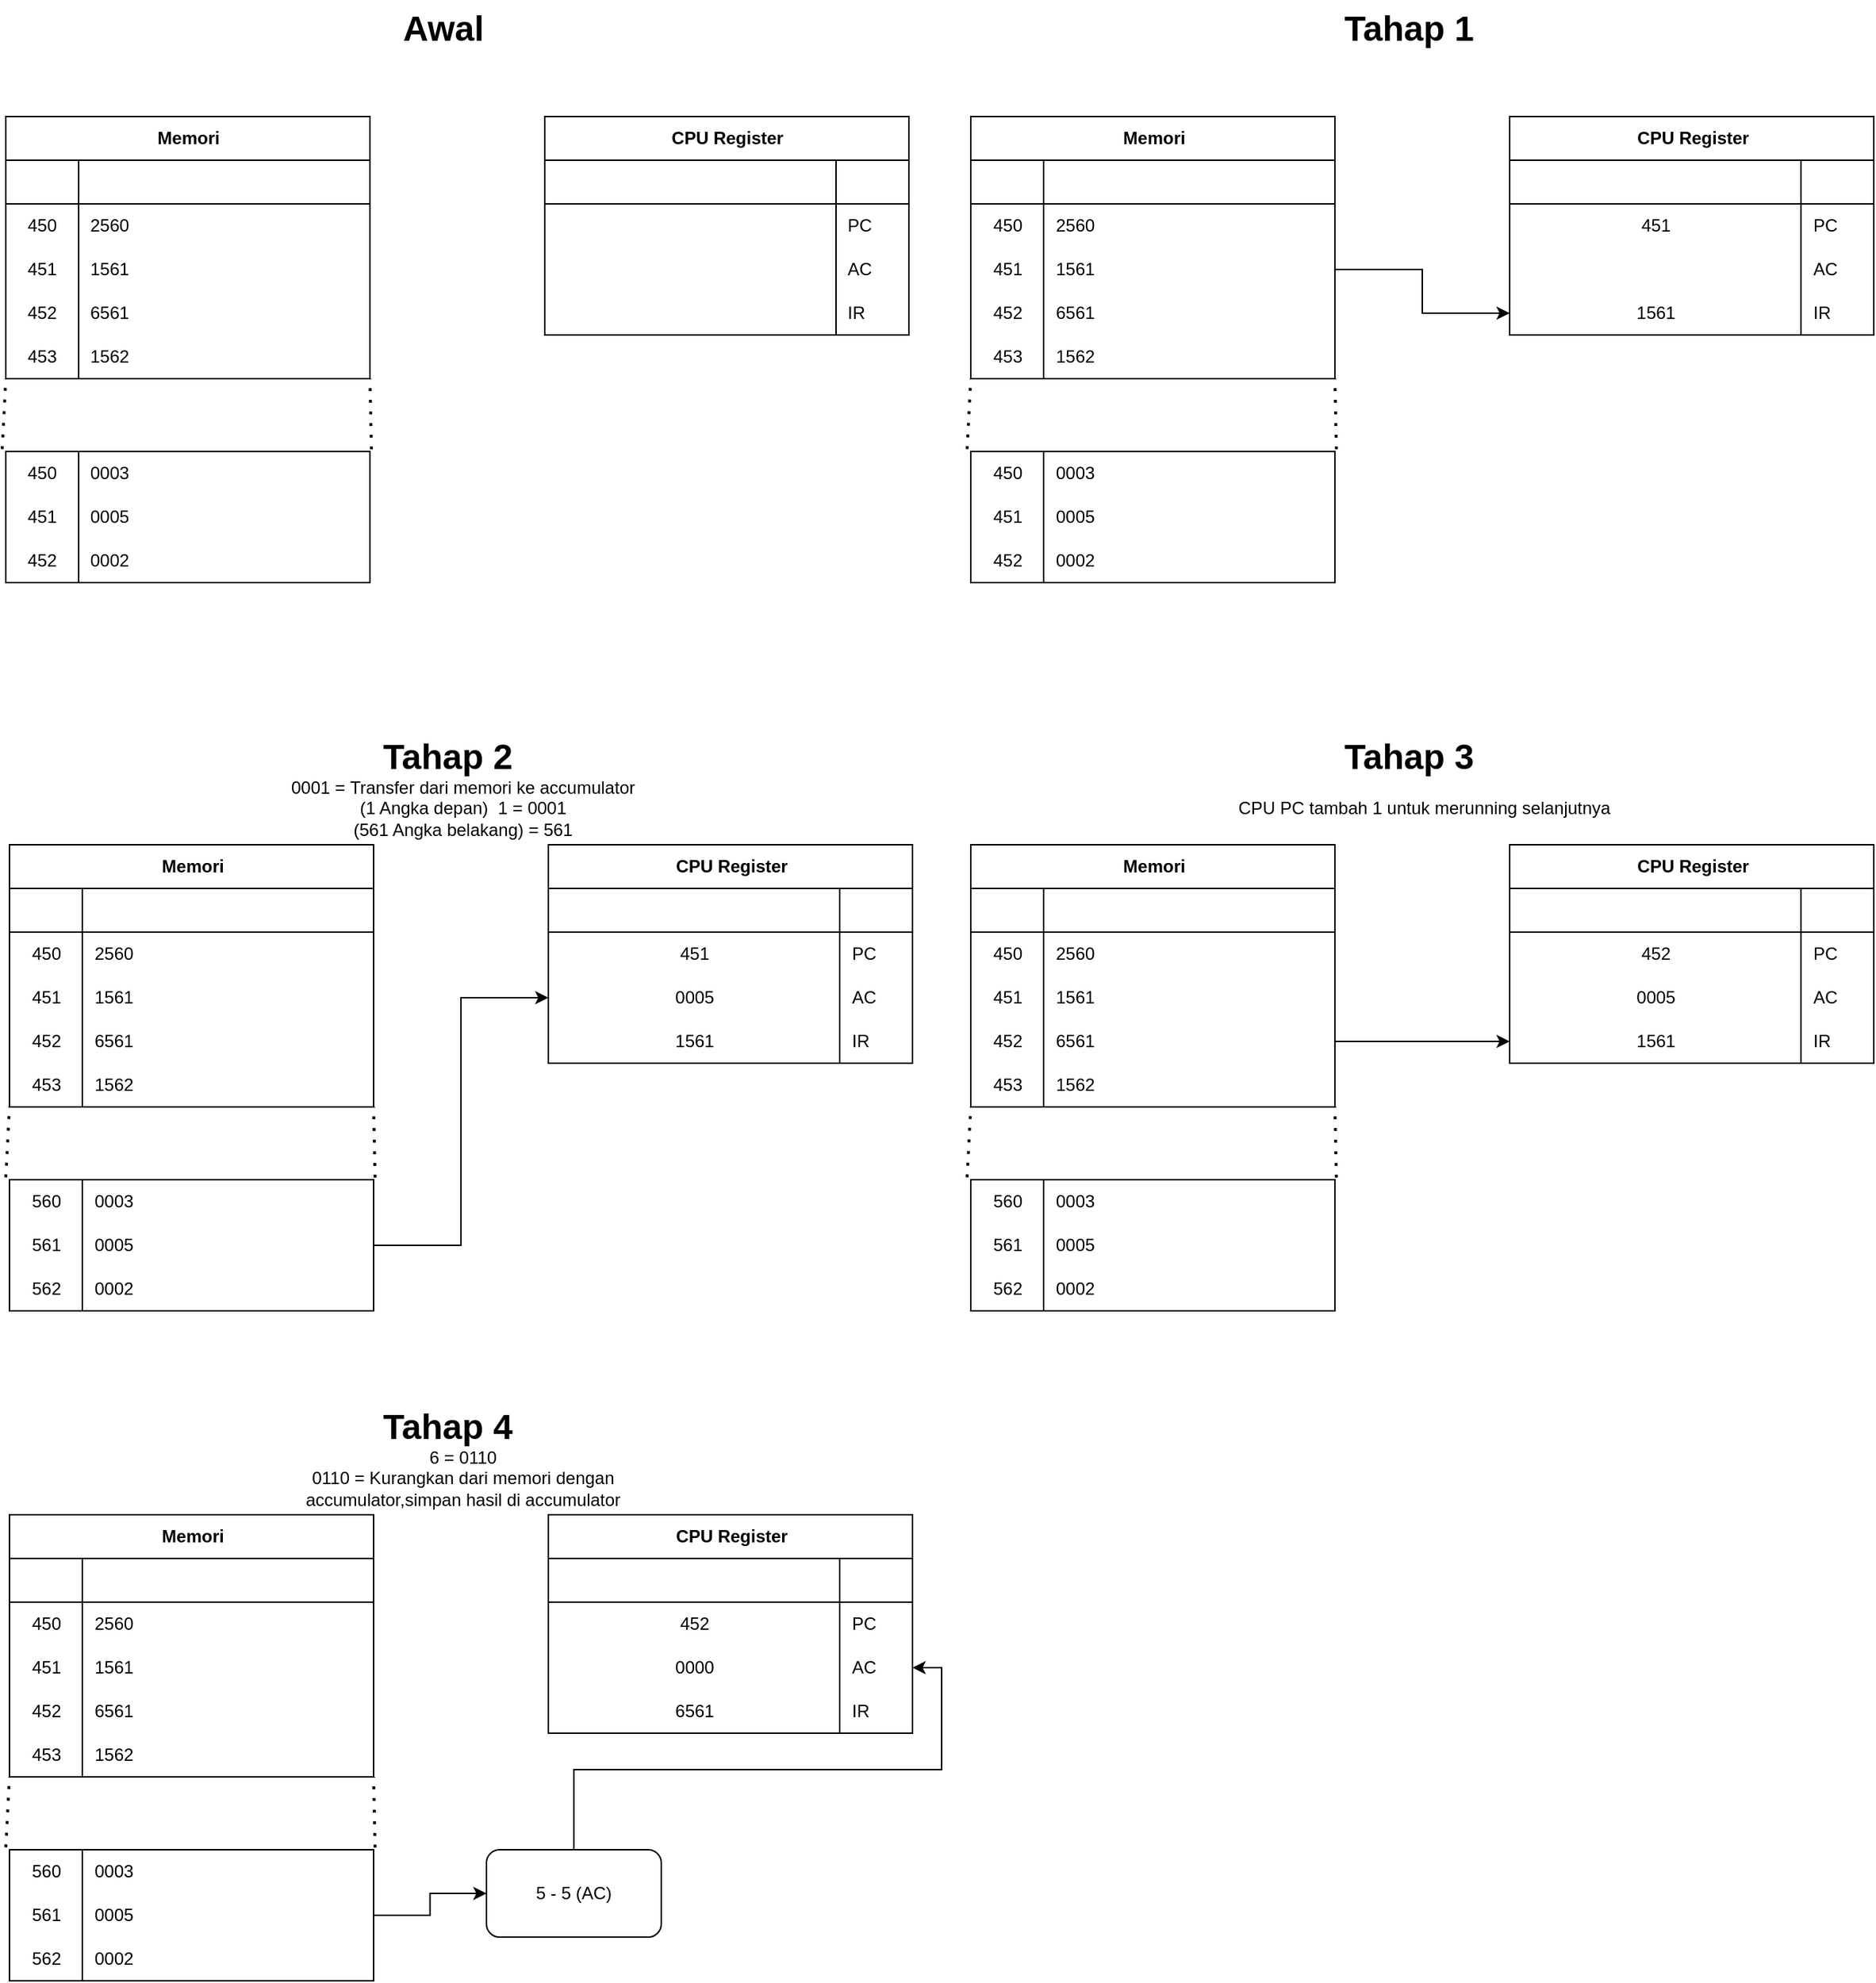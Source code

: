 <mxfile version="24.7.14">
  <diagram name="Halaman-1" id="XX64C2ziezksL2Xr1Lx4">
    <mxGraphModel dx="797" dy="372" grid="1" gridSize="10" guides="1" tooltips="1" connect="1" arrows="1" fold="1" page="1" pageScale="1" pageWidth="827" pageHeight="1169" math="0" shadow="0">
      <root>
        <mxCell id="0" />
        <mxCell id="1" parent="0" />
        <mxCell id="cwAQTz6ZZMi_lZm6MZTD-5" value="Memori" style="shape=table;startSize=30;container=1;collapsible=1;childLayout=tableLayout;fixedRows=1;rowLines=0;fontStyle=1;align=center;resizeLast=1;html=1;" parent="1" vertex="1">
          <mxGeometry x="320" y="190" width="250" height="180" as="geometry" />
        </mxCell>
        <mxCell id="cwAQTz6ZZMi_lZm6MZTD-6" value="" style="shape=tableRow;horizontal=0;startSize=0;swimlaneHead=0;swimlaneBody=0;fillColor=none;collapsible=0;dropTarget=0;points=[[0,0.5],[1,0.5]];portConstraint=eastwest;top=0;left=0;right=0;bottom=1;" parent="cwAQTz6ZZMi_lZm6MZTD-5" vertex="1">
          <mxGeometry y="30" width="250" height="30" as="geometry" />
        </mxCell>
        <mxCell id="cwAQTz6ZZMi_lZm6MZTD-7" value="" style="shape=partialRectangle;connectable=0;fillColor=none;top=0;left=0;bottom=0;right=0;fontStyle=1;overflow=hidden;whiteSpace=wrap;html=1;" parent="cwAQTz6ZZMi_lZm6MZTD-6" vertex="1">
          <mxGeometry width="50" height="30" as="geometry">
            <mxRectangle width="50" height="30" as="alternateBounds" />
          </mxGeometry>
        </mxCell>
        <mxCell id="cwAQTz6ZZMi_lZm6MZTD-8" value="" style="shape=partialRectangle;connectable=0;fillColor=none;top=0;left=0;bottom=0;right=0;align=left;spacingLeft=6;fontStyle=5;overflow=hidden;whiteSpace=wrap;html=1;" parent="cwAQTz6ZZMi_lZm6MZTD-6" vertex="1">
          <mxGeometry x="50" width="200" height="30" as="geometry">
            <mxRectangle width="200" height="30" as="alternateBounds" />
          </mxGeometry>
        </mxCell>
        <mxCell id="cwAQTz6ZZMi_lZm6MZTD-9" value="" style="shape=tableRow;horizontal=0;startSize=0;swimlaneHead=0;swimlaneBody=0;fillColor=none;collapsible=0;dropTarget=0;points=[[0,0.5],[1,0.5]];portConstraint=eastwest;top=0;left=0;right=0;bottom=0;" parent="cwAQTz6ZZMi_lZm6MZTD-5" vertex="1">
          <mxGeometry y="60" width="250" height="30" as="geometry" />
        </mxCell>
        <mxCell id="cwAQTz6ZZMi_lZm6MZTD-10" value="450" style="shape=partialRectangle;connectable=0;fillColor=none;top=0;left=0;bottom=0;right=0;editable=1;overflow=hidden;whiteSpace=wrap;html=1;" parent="cwAQTz6ZZMi_lZm6MZTD-9" vertex="1">
          <mxGeometry width="50" height="30" as="geometry">
            <mxRectangle width="50" height="30" as="alternateBounds" />
          </mxGeometry>
        </mxCell>
        <mxCell id="cwAQTz6ZZMi_lZm6MZTD-11" value="2560" style="shape=partialRectangle;connectable=0;fillColor=none;top=0;left=0;bottom=0;right=0;align=left;spacingLeft=6;overflow=hidden;whiteSpace=wrap;html=1;" parent="cwAQTz6ZZMi_lZm6MZTD-9" vertex="1">
          <mxGeometry x="50" width="200" height="30" as="geometry">
            <mxRectangle width="200" height="30" as="alternateBounds" />
          </mxGeometry>
        </mxCell>
        <mxCell id="cwAQTz6ZZMi_lZm6MZTD-12" value="" style="shape=tableRow;horizontal=0;startSize=0;swimlaneHead=0;swimlaneBody=0;fillColor=none;collapsible=0;dropTarget=0;points=[[0,0.5],[1,0.5]];portConstraint=eastwest;top=0;left=0;right=0;bottom=0;" parent="cwAQTz6ZZMi_lZm6MZTD-5" vertex="1">
          <mxGeometry y="90" width="250" height="30" as="geometry" />
        </mxCell>
        <mxCell id="cwAQTz6ZZMi_lZm6MZTD-13" value="451" style="shape=partialRectangle;connectable=0;fillColor=none;top=0;left=0;bottom=0;right=0;editable=1;overflow=hidden;whiteSpace=wrap;html=1;" parent="cwAQTz6ZZMi_lZm6MZTD-12" vertex="1">
          <mxGeometry width="50" height="30" as="geometry">
            <mxRectangle width="50" height="30" as="alternateBounds" />
          </mxGeometry>
        </mxCell>
        <mxCell id="cwAQTz6ZZMi_lZm6MZTD-14" value="1561" style="shape=partialRectangle;connectable=0;fillColor=none;top=0;left=0;bottom=0;right=0;align=left;spacingLeft=6;overflow=hidden;whiteSpace=wrap;html=1;" parent="cwAQTz6ZZMi_lZm6MZTD-12" vertex="1">
          <mxGeometry x="50" width="200" height="30" as="geometry">
            <mxRectangle width="200" height="30" as="alternateBounds" />
          </mxGeometry>
        </mxCell>
        <mxCell id="cwAQTz6ZZMi_lZm6MZTD-15" value="" style="shape=tableRow;horizontal=0;startSize=0;swimlaneHead=0;swimlaneBody=0;fillColor=none;collapsible=0;dropTarget=0;points=[[0,0.5],[1,0.5]];portConstraint=eastwest;top=0;left=0;right=0;bottom=0;" parent="cwAQTz6ZZMi_lZm6MZTD-5" vertex="1">
          <mxGeometry y="120" width="250" height="30" as="geometry" />
        </mxCell>
        <mxCell id="cwAQTz6ZZMi_lZm6MZTD-16" value="452" style="shape=partialRectangle;connectable=0;fillColor=none;top=0;left=0;bottom=0;right=0;editable=1;overflow=hidden;whiteSpace=wrap;html=1;" parent="cwAQTz6ZZMi_lZm6MZTD-15" vertex="1">
          <mxGeometry width="50" height="30" as="geometry">
            <mxRectangle width="50" height="30" as="alternateBounds" />
          </mxGeometry>
        </mxCell>
        <mxCell id="cwAQTz6ZZMi_lZm6MZTD-17" value="6561" style="shape=partialRectangle;connectable=0;fillColor=none;top=0;left=0;bottom=0;right=0;align=left;spacingLeft=6;overflow=hidden;whiteSpace=wrap;html=1;" parent="cwAQTz6ZZMi_lZm6MZTD-15" vertex="1">
          <mxGeometry x="50" width="200" height="30" as="geometry">
            <mxRectangle width="200" height="30" as="alternateBounds" />
          </mxGeometry>
        </mxCell>
        <mxCell id="cwAQTz6ZZMi_lZm6MZTD-34" value="" style="shape=tableRow;horizontal=0;startSize=0;swimlaneHead=0;swimlaneBody=0;fillColor=none;collapsible=0;dropTarget=0;points=[[0,0.5],[1,0.5]];portConstraint=eastwest;top=0;left=0;right=0;bottom=0;" parent="cwAQTz6ZZMi_lZm6MZTD-5" vertex="1">
          <mxGeometry y="150" width="250" height="30" as="geometry" />
        </mxCell>
        <mxCell id="cwAQTz6ZZMi_lZm6MZTD-35" value="453" style="shape=partialRectangle;connectable=0;fillColor=none;top=0;left=0;bottom=0;right=0;editable=1;overflow=hidden;whiteSpace=wrap;html=1;" parent="cwAQTz6ZZMi_lZm6MZTD-34" vertex="1">
          <mxGeometry width="50" height="30" as="geometry">
            <mxRectangle width="50" height="30" as="alternateBounds" />
          </mxGeometry>
        </mxCell>
        <mxCell id="cwAQTz6ZZMi_lZm6MZTD-36" value="1562" style="shape=partialRectangle;connectable=0;fillColor=none;top=0;left=0;bottom=0;right=0;align=left;spacingLeft=6;overflow=hidden;whiteSpace=wrap;html=1;" parent="cwAQTz6ZZMi_lZm6MZTD-34" vertex="1">
          <mxGeometry x="50" width="200" height="30" as="geometry">
            <mxRectangle width="200" height="30" as="alternateBounds" />
          </mxGeometry>
        </mxCell>
        <mxCell id="cwAQTz6ZZMi_lZm6MZTD-18" value="CPU Register" style="shape=table;startSize=30;container=1;collapsible=1;childLayout=tableLayout;fixedRows=1;rowLines=0;fontStyle=1;align=center;resizeLast=1;html=1;" parent="1" vertex="1">
          <mxGeometry x="690" y="190" width="250" height="150" as="geometry" />
        </mxCell>
        <mxCell id="cwAQTz6ZZMi_lZm6MZTD-19" value="" style="shape=tableRow;horizontal=0;startSize=0;swimlaneHead=0;swimlaneBody=0;fillColor=none;collapsible=0;dropTarget=0;points=[[0,0.5],[1,0.5]];portConstraint=eastwest;top=0;left=0;right=0;bottom=1;" parent="cwAQTz6ZZMi_lZm6MZTD-18" vertex="1">
          <mxGeometry y="30" width="250" height="30" as="geometry" />
        </mxCell>
        <mxCell id="cwAQTz6ZZMi_lZm6MZTD-20" value="" style="shape=partialRectangle;connectable=0;fillColor=none;top=0;left=0;bottom=0;right=0;fontStyle=1;overflow=hidden;whiteSpace=wrap;html=1;" parent="cwAQTz6ZZMi_lZm6MZTD-19" vertex="1">
          <mxGeometry width="200" height="30" as="geometry">
            <mxRectangle width="200" height="30" as="alternateBounds" />
          </mxGeometry>
        </mxCell>
        <mxCell id="cwAQTz6ZZMi_lZm6MZTD-21" value="" style="shape=partialRectangle;connectable=0;fillColor=none;top=0;left=0;bottom=0;right=0;align=left;spacingLeft=6;fontStyle=5;overflow=hidden;whiteSpace=wrap;html=1;" parent="cwAQTz6ZZMi_lZm6MZTD-19" vertex="1">
          <mxGeometry x="200" width="50" height="30" as="geometry">
            <mxRectangle width="50" height="30" as="alternateBounds" />
          </mxGeometry>
        </mxCell>
        <mxCell id="cwAQTz6ZZMi_lZm6MZTD-22" value="" style="shape=tableRow;horizontal=0;startSize=0;swimlaneHead=0;swimlaneBody=0;fillColor=none;collapsible=0;dropTarget=0;points=[[0,0.5],[1,0.5]];portConstraint=eastwest;top=0;left=0;right=0;bottom=0;" parent="cwAQTz6ZZMi_lZm6MZTD-18" vertex="1">
          <mxGeometry y="60" width="250" height="30" as="geometry" />
        </mxCell>
        <mxCell id="cwAQTz6ZZMi_lZm6MZTD-23" value="" style="shape=partialRectangle;connectable=0;fillColor=none;top=0;left=0;bottom=0;right=0;editable=1;overflow=hidden;whiteSpace=wrap;html=1;" parent="cwAQTz6ZZMi_lZm6MZTD-22" vertex="1">
          <mxGeometry width="200" height="30" as="geometry">
            <mxRectangle width="200" height="30" as="alternateBounds" />
          </mxGeometry>
        </mxCell>
        <mxCell id="cwAQTz6ZZMi_lZm6MZTD-24" value="PC" style="shape=partialRectangle;connectable=0;fillColor=none;top=0;left=0;bottom=0;right=0;align=left;spacingLeft=6;overflow=hidden;whiteSpace=wrap;html=1;" parent="cwAQTz6ZZMi_lZm6MZTD-22" vertex="1">
          <mxGeometry x="200" width="50" height="30" as="geometry">
            <mxRectangle width="50" height="30" as="alternateBounds" />
          </mxGeometry>
        </mxCell>
        <mxCell id="cwAQTz6ZZMi_lZm6MZTD-25" value="" style="shape=tableRow;horizontal=0;startSize=0;swimlaneHead=0;swimlaneBody=0;fillColor=none;collapsible=0;dropTarget=0;points=[[0,0.5],[1,0.5]];portConstraint=eastwest;top=0;left=0;right=0;bottom=0;" parent="cwAQTz6ZZMi_lZm6MZTD-18" vertex="1">
          <mxGeometry y="90" width="250" height="30" as="geometry" />
        </mxCell>
        <mxCell id="cwAQTz6ZZMi_lZm6MZTD-26" value="" style="shape=partialRectangle;connectable=0;fillColor=none;top=0;left=0;bottom=0;right=0;editable=1;overflow=hidden;whiteSpace=wrap;html=1;" parent="cwAQTz6ZZMi_lZm6MZTD-25" vertex="1">
          <mxGeometry width="200" height="30" as="geometry">
            <mxRectangle width="200" height="30" as="alternateBounds" />
          </mxGeometry>
        </mxCell>
        <mxCell id="cwAQTz6ZZMi_lZm6MZTD-27" value="AC" style="shape=partialRectangle;connectable=0;fillColor=none;top=0;left=0;bottom=0;right=0;align=left;spacingLeft=6;overflow=hidden;whiteSpace=wrap;html=1;" parent="cwAQTz6ZZMi_lZm6MZTD-25" vertex="1">
          <mxGeometry x="200" width="50" height="30" as="geometry">
            <mxRectangle width="50" height="30" as="alternateBounds" />
          </mxGeometry>
        </mxCell>
        <mxCell id="cwAQTz6ZZMi_lZm6MZTD-28" value="" style="shape=tableRow;horizontal=0;startSize=0;swimlaneHead=0;swimlaneBody=0;fillColor=none;collapsible=0;dropTarget=0;points=[[0,0.5],[1,0.5]];portConstraint=eastwest;top=0;left=0;right=0;bottom=0;" parent="cwAQTz6ZZMi_lZm6MZTD-18" vertex="1">
          <mxGeometry y="120" width="250" height="30" as="geometry" />
        </mxCell>
        <mxCell id="cwAQTz6ZZMi_lZm6MZTD-29" value="" style="shape=partialRectangle;connectable=0;fillColor=none;top=0;left=0;bottom=0;right=0;editable=1;overflow=hidden;whiteSpace=wrap;html=1;" parent="cwAQTz6ZZMi_lZm6MZTD-28" vertex="1">
          <mxGeometry width="200" height="30" as="geometry">
            <mxRectangle width="200" height="30" as="alternateBounds" />
          </mxGeometry>
        </mxCell>
        <mxCell id="cwAQTz6ZZMi_lZm6MZTD-30" value="IR" style="shape=partialRectangle;connectable=0;fillColor=none;top=0;left=0;bottom=0;right=0;align=left;spacingLeft=6;overflow=hidden;whiteSpace=wrap;html=1;" parent="cwAQTz6ZZMi_lZm6MZTD-28" vertex="1">
          <mxGeometry x="200" width="50" height="30" as="geometry">
            <mxRectangle width="50" height="30" as="alternateBounds" />
          </mxGeometry>
        </mxCell>
        <mxCell id="cwAQTz6ZZMi_lZm6MZTD-37" value="" style="shape=table;startSize=0;container=1;collapsible=1;childLayout=tableLayout;fixedRows=1;rowLines=0;fontStyle=1;align=center;resizeLast=1;html=1;" parent="1" vertex="1">
          <mxGeometry x="320" y="420" width="250" height="90" as="geometry">
            <mxRectangle x="320" y="420" width="50" height="40" as="alternateBounds" />
          </mxGeometry>
        </mxCell>
        <mxCell id="cwAQTz6ZZMi_lZm6MZTD-41" value="" style="shape=tableRow;horizontal=0;startSize=0;swimlaneHead=0;swimlaneBody=0;fillColor=none;collapsible=0;dropTarget=0;points=[[0,0.5],[1,0.5]];portConstraint=eastwest;top=0;left=0;right=0;bottom=0;" parent="cwAQTz6ZZMi_lZm6MZTD-37" vertex="1">
          <mxGeometry width="250" height="30" as="geometry" />
        </mxCell>
        <mxCell id="cwAQTz6ZZMi_lZm6MZTD-42" value="450" style="shape=partialRectangle;connectable=0;fillColor=none;top=0;left=0;bottom=0;right=0;editable=1;overflow=hidden;whiteSpace=wrap;html=1;" parent="cwAQTz6ZZMi_lZm6MZTD-41" vertex="1">
          <mxGeometry width="50" height="30" as="geometry">
            <mxRectangle width="50" height="30" as="alternateBounds" />
          </mxGeometry>
        </mxCell>
        <mxCell id="cwAQTz6ZZMi_lZm6MZTD-43" value="0003" style="shape=partialRectangle;connectable=0;fillColor=none;top=0;left=0;bottom=0;right=0;align=left;spacingLeft=6;overflow=hidden;whiteSpace=wrap;html=1;" parent="cwAQTz6ZZMi_lZm6MZTD-41" vertex="1">
          <mxGeometry x="50" width="200" height="30" as="geometry">
            <mxRectangle width="200" height="30" as="alternateBounds" />
          </mxGeometry>
        </mxCell>
        <mxCell id="cwAQTz6ZZMi_lZm6MZTD-44" value="" style="shape=tableRow;horizontal=0;startSize=0;swimlaneHead=0;swimlaneBody=0;fillColor=none;collapsible=0;dropTarget=0;points=[[0,0.5],[1,0.5]];portConstraint=eastwest;top=0;left=0;right=0;bottom=0;" parent="cwAQTz6ZZMi_lZm6MZTD-37" vertex="1">
          <mxGeometry y="30" width="250" height="30" as="geometry" />
        </mxCell>
        <mxCell id="cwAQTz6ZZMi_lZm6MZTD-45" value="451" style="shape=partialRectangle;connectable=0;fillColor=none;top=0;left=0;bottom=0;right=0;editable=1;overflow=hidden;whiteSpace=wrap;html=1;" parent="cwAQTz6ZZMi_lZm6MZTD-44" vertex="1">
          <mxGeometry width="50" height="30" as="geometry">
            <mxRectangle width="50" height="30" as="alternateBounds" />
          </mxGeometry>
        </mxCell>
        <mxCell id="cwAQTz6ZZMi_lZm6MZTD-46" value="0005" style="shape=partialRectangle;connectable=0;fillColor=none;top=0;left=0;bottom=0;right=0;align=left;spacingLeft=6;overflow=hidden;whiteSpace=wrap;html=1;" parent="cwAQTz6ZZMi_lZm6MZTD-44" vertex="1">
          <mxGeometry x="50" width="200" height="30" as="geometry">
            <mxRectangle width="200" height="30" as="alternateBounds" />
          </mxGeometry>
        </mxCell>
        <mxCell id="cwAQTz6ZZMi_lZm6MZTD-47" value="" style="shape=tableRow;horizontal=0;startSize=0;swimlaneHead=0;swimlaneBody=0;fillColor=none;collapsible=0;dropTarget=0;points=[[0,0.5],[1,0.5]];portConstraint=eastwest;top=0;left=0;right=0;bottom=0;" parent="cwAQTz6ZZMi_lZm6MZTD-37" vertex="1">
          <mxGeometry y="60" width="250" height="30" as="geometry" />
        </mxCell>
        <mxCell id="cwAQTz6ZZMi_lZm6MZTD-48" value="452" style="shape=partialRectangle;connectable=0;fillColor=none;top=0;left=0;bottom=0;right=0;editable=1;overflow=hidden;whiteSpace=wrap;html=1;" parent="cwAQTz6ZZMi_lZm6MZTD-47" vertex="1">
          <mxGeometry width="50" height="30" as="geometry">
            <mxRectangle width="50" height="30" as="alternateBounds" />
          </mxGeometry>
        </mxCell>
        <mxCell id="cwAQTz6ZZMi_lZm6MZTD-49" value="0002" style="shape=partialRectangle;connectable=0;fillColor=none;top=0;left=0;bottom=0;right=0;align=left;spacingLeft=6;overflow=hidden;whiteSpace=wrap;html=1;" parent="cwAQTz6ZZMi_lZm6MZTD-47" vertex="1">
          <mxGeometry x="50" width="200" height="30" as="geometry">
            <mxRectangle width="200" height="30" as="alternateBounds" />
          </mxGeometry>
        </mxCell>
        <mxCell id="cwAQTz6ZZMi_lZm6MZTD-53" value="" style="endArrow=none;dashed=1;html=1;dashPattern=1 3;strokeWidth=2;rounded=0;exitX=1.004;exitY=-0.051;exitDx=0;exitDy=0;exitPerimeter=0;" parent="1" source="cwAQTz6ZZMi_lZm6MZTD-41" edge="1">
          <mxGeometry width="50" height="50" relative="1" as="geometry">
            <mxPoint x="550" y="310" as="sourcePoint" />
            <mxPoint x="570" y="370" as="targetPoint" />
          </mxGeometry>
        </mxCell>
        <mxCell id="cwAQTz6ZZMi_lZm6MZTD-54" value="" style="endArrow=none;dashed=1;html=1;dashPattern=1 3;strokeWidth=2;rounded=0;entryX=0;entryY=1;entryDx=0;entryDy=0;entryPerimeter=0;exitX=-0.01;exitY=-0.057;exitDx=0;exitDy=0;exitPerimeter=0;" parent="1" source="cwAQTz6ZZMi_lZm6MZTD-41" target="cwAQTz6ZZMi_lZm6MZTD-34" edge="1">
          <mxGeometry width="50" height="50" relative="1" as="geometry">
            <mxPoint x="570" y="360" as="sourcePoint" />
            <mxPoint x="620" y="310" as="targetPoint" />
          </mxGeometry>
        </mxCell>
        <mxCell id="cwAQTz6ZZMi_lZm6MZTD-55" value="Awal" style="text;strokeColor=none;fillColor=none;html=1;fontSize=24;fontStyle=1;verticalAlign=middle;align=center;" parent="1" vertex="1">
          <mxGeometry x="570" y="110" width="100" height="40" as="geometry" />
        </mxCell>
        <mxCell id="cwAQTz6ZZMi_lZm6MZTD-56" value="Memori" style="shape=table;startSize=30;container=1;collapsible=1;childLayout=tableLayout;fixedRows=1;rowLines=0;fontStyle=1;align=center;resizeLast=1;html=1;" parent="1" vertex="1">
          <mxGeometry x="982.5" y="190" width="250" height="180" as="geometry" />
        </mxCell>
        <mxCell id="cwAQTz6ZZMi_lZm6MZTD-57" value="" style="shape=tableRow;horizontal=0;startSize=0;swimlaneHead=0;swimlaneBody=0;fillColor=none;collapsible=0;dropTarget=0;points=[[0,0.5],[1,0.5]];portConstraint=eastwest;top=0;left=0;right=0;bottom=1;" parent="cwAQTz6ZZMi_lZm6MZTD-56" vertex="1">
          <mxGeometry y="30" width="250" height="30" as="geometry" />
        </mxCell>
        <mxCell id="cwAQTz6ZZMi_lZm6MZTD-58" value="" style="shape=partialRectangle;connectable=0;fillColor=none;top=0;left=0;bottom=0;right=0;fontStyle=1;overflow=hidden;whiteSpace=wrap;html=1;" parent="cwAQTz6ZZMi_lZm6MZTD-57" vertex="1">
          <mxGeometry width="50" height="30" as="geometry">
            <mxRectangle width="50" height="30" as="alternateBounds" />
          </mxGeometry>
        </mxCell>
        <mxCell id="cwAQTz6ZZMi_lZm6MZTD-59" value="" style="shape=partialRectangle;connectable=0;fillColor=none;top=0;left=0;bottom=0;right=0;align=left;spacingLeft=6;fontStyle=5;overflow=hidden;whiteSpace=wrap;html=1;" parent="cwAQTz6ZZMi_lZm6MZTD-57" vertex="1">
          <mxGeometry x="50" width="200" height="30" as="geometry">
            <mxRectangle width="200" height="30" as="alternateBounds" />
          </mxGeometry>
        </mxCell>
        <mxCell id="cwAQTz6ZZMi_lZm6MZTD-60" value="" style="shape=tableRow;horizontal=0;startSize=0;swimlaneHead=0;swimlaneBody=0;fillColor=none;collapsible=0;dropTarget=0;points=[[0,0.5],[1,0.5]];portConstraint=eastwest;top=0;left=0;right=0;bottom=0;" parent="cwAQTz6ZZMi_lZm6MZTD-56" vertex="1">
          <mxGeometry y="60" width="250" height="30" as="geometry" />
        </mxCell>
        <mxCell id="cwAQTz6ZZMi_lZm6MZTD-61" value="450" style="shape=partialRectangle;connectable=0;fillColor=none;top=0;left=0;bottom=0;right=0;editable=1;overflow=hidden;whiteSpace=wrap;html=1;" parent="cwAQTz6ZZMi_lZm6MZTD-60" vertex="1">
          <mxGeometry width="50" height="30" as="geometry">
            <mxRectangle width="50" height="30" as="alternateBounds" />
          </mxGeometry>
        </mxCell>
        <mxCell id="cwAQTz6ZZMi_lZm6MZTD-62" value="2560" style="shape=partialRectangle;connectable=0;fillColor=none;top=0;left=0;bottom=0;right=0;align=left;spacingLeft=6;overflow=hidden;whiteSpace=wrap;html=1;" parent="cwAQTz6ZZMi_lZm6MZTD-60" vertex="1">
          <mxGeometry x="50" width="200" height="30" as="geometry">
            <mxRectangle width="200" height="30" as="alternateBounds" />
          </mxGeometry>
        </mxCell>
        <mxCell id="cwAQTz6ZZMi_lZm6MZTD-63" value="" style="shape=tableRow;horizontal=0;startSize=0;swimlaneHead=0;swimlaneBody=0;fillColor=none;collapsible=0;dropTarget=0;points=[[0,0.5],[1,0.5]];portConstraint=eastwest;top=0;left=0;right=0;bottom=0;" parent="cwAQTz6ZZMi_lZm6MZTD-56" vertex="1">
          <mxGeometry y="90" width="250" height="30" as="geometry" />
        </mxCell>
        <mxCell id="cwAQTz6ZZMi_lZm6MZTD-64" value="451" style="shape=partialRectangle;connectable=0;fillColor=none;top=0;left=0;bottom=0;right=0;editable=1;overflow=hidden;whiteSpace=wrap;html=1;" parent="cwAQTz6ZZMi_lZm6MZTD-63" vertex="1">
          <mxGeometry width="50" height="30" as="geometry">
            <mxRectangle width="50" height="30" as="alternateBounds" />
          </mxGeometry>
        </mxCell>
        <mxCell id="cwAQTz6ZZMi_lZm6MZTD-65" value="1561" style="shape=partialRectangle;connectable=0;fillColor=none;top=0;left=0;bottom=0;right=0;align=left;spacingLeft=6;overflow=hidden;whiteSpace=wrap;html=1;" parent="cwAQTz6ZZMi_lZm6MZTD-63" vertex="1">
          <mxGeometry x="50" width="200" height="30" as="geometry">
            <mxRectangle width="200" height="30" as="alternateBounds" />
          </mxGeometry>
        </mxCell>
        <mxCell id="cwAQTz6ZZMi_lZm6MZTD-66" value="" style="shape=tableRow;horizontal=0;startSize=0;swimlaneHead=0;swimlaneBody=0;fillColor=none;collapsible=0;dropTarget=0;points=[[0,0.5],[1,0.5]];portConstraint=eastwest;top=0;left=0;right=0;bottom=0;" parent="cwAQTz6ZZMi_lZm6MZTD-56" vertex="1">
          <mxGeometry y="120" width="250" height="30" as="geometry" />
        </mxCell>
        <mxCell id="cwAQTz6ZZMi_lZm6MZTD-67" value="452" style="shape=partialRectangle;connectable=0;fillColor=none;top=0;left=0;bottom=0;right=0;editable=1;overflow=hidden;whiteSpace=wrap;html=1;" parent="cwAQTz6ZZMi_lZm6MZTD-66" vertex="1">
          <mxGeometry width="50" height="30" as="geometry">
            <mxRectangle width="50" height="30" as="alternateBounds" />
          </mxGeometry>
        </mxCell>
        <mxCell id="cwAQTz6ZZMi_lZm6MZTD-68" value="6561" style="shape=partialRectangle;connectable=0;fillColor=none;top=0;left=0;bottom=0;right=0;align=left;spacingLeft=6;overflow=hidden;whiteSpace=wrap;html=1;" parent="cwAQTz6ZZMi_lZm6MZTD-66" vertex="1">
          <mxGeometry x="50" width="200" height="30" as="geometry">
            <mxRectangle width="200" height="30" as="alternateBounds" />
          </mxGeometry>
        </mxCell>
        <mxCell id="cwAQTz6ZZMi_lZm6MZTD-69" value="" style="shape=tableRow;horizontal=0;startSize=0;swimlaneHead=0;swimlaneBody=0;fillColor=none;collapsible=0;dropTarget=0;points=[[0,0.5],[1,0.5]];portConstraint=eastwest;top=0;left=0;right=0;bottom=0;" parent="cwAQTz6ZZMi_lZm6MZTD-56" vertex="1">
          <mxGeometry y="150" width="250" height="30" as="geometry" />
        </mxCell>
        <mxCell id="cwAQTz6ZZMi_lZm6MZTD-70" value="453" style="shape=partialRectangle;connectable=0;fillColor=none;top=0;left=0;bottom=0;right=0;editable=1;overflow=hidden;whiteSpace=wrap;html=1;" parent="cwAQTz6ZZMi_lZm6MZTD-69" vertex="1">
          <mxGeometry width="50" height="30" as="geometry">
            <mxRectangle width="50" height="30" as="alternateBounds" />
          </mxGeometry>
        </mxCell>
        <mxCell id="cwAQTz6ZZMi_lZm6MZTD-71" value="1562" style="shape=partialRectangle;connectable=0;fillColor=none;top=0;left=0;bottom=0;right=0;align=left;spacingLeft=6;overflow=hidden;whiteSpace=wrap;html=1;" parent="cwAQTz6ZZMi_lZm6MZTD-69" vertex="1">
          <mxGeometry x="50" width="200" height="30" as="geometry">
            <mxRectangle width="200" height="30" as="alternateBounds" />
          </mxGeometry>
        </mxCell>
        <mxCell id="cwAQTz6ZZMi_lZm6MZTD-72" value="CPU Register" style="shape=table;startSize=30;container=1;collapsible=1;childLayout=tableLayout;fixedRows=1;rowLines=0;fontStyle=1;align=center;resizeLast=1;html=1;" parent="1" vertex="1">
          <mxGeometry x="1352.5" y="190" width="250" height="150" as="geometry" />
        </mxCell>
        <mxCell id="cwAQTz6ZZMi_lZm6MZTD-73" value="" style="shape=tableRow;horizontal=0;startSize=0;swimlaneHead=0;swimlaneBody=0;fillColor=none;collapsible=0;dropTarget=0;points=[[0,0.5],[1,0.5]];portConstraint=eastwest;top=0;left=0;right=0;bottom=1;" parent="cwAQTz6ZZMi_lZm6MZTD-72" vertex="1">
          <mxGeometry y="30" width="250" height="30" as="geometry" />
        </mxCell>
        <mxCell id="cwAQTz6ZZMi_lZm6MZTD-74" value="" style="shape=partialRectangle;connectable=0;fillColor=none;top=0;left=0;bottom=0;right=0;fontStyle=1;overflow=hidden;whiteSpace=wrap;html=1;" parent="cwAQTz6ZZMi_lZm6MZTD-73" vertex="1">
          <mxGeometry width="200" height="30" as="geometry">
            <mxRectangle width="200" height="30" as="alternateBounds" />
          </mxGeometry>
        </mxCell>
        <mxCell id="cwAQTz6ZZMi_lZm6MZTD-75" value="" style="shape=partialRectangle;connectable=0;fillColor=none;top=0;left=0;bottom=0;right=0;align=left;spacingLeft=6;fontStyle=5;overflow=hidden;whiteSpace=wrap;html=1;" parent="cwAQTz6ZZMi_lZm6MZTD-73" vertex="1">
          <mxGeometry x="200" width="50" height="30" as="geometry">
            <mxRectangle width="50" height="30" as="alternateBounds" />
          </mxGeometry>
        </mxCell>
        <mxCell id="cwAQTz6ZZMi_lZm6MZTD-76" value="" style="shape=tableRow;horizontal=0;startSize=0;swimlaneHead=0;swimlaneBody=0;fillColor=none;collapsible=0;dropTarget=0;points=[[0,0.5],[1,0.5]];portConstraint=eastwest;top=0;left=0;right=0;bottom=0;" parent="cwAQTz6ZZMi_lZm6MZTD-72" vertex="1">
          <mxGeometry y="60" width="250" height="30" as="geometry" />
        </mxCell>
        <mxCell id="cwAQTz6ZZMi_lZm6MZTD-77" value="451" style="shape=partialRectangle;connectable=0;fillColor=none;top=0;left=0;bottom=0;right=0;editable=1;overflow=hidden;whiteSpace=wrap;html=1;" parent="cwAQTz6ZZMi_lZm6MZTD-76" vertex="1">
          <mxGeometry width="200" height="30" as="geometry">
            <mxRectangle width="200" height="30" as="alternateBounds" />
          </mxGeometry>
        </mxCell>
        <mxCell id="cwAQTz6ZZMi_lZm6MZTD-78" value="PC" style="shape=partialRectangle;connectable=0;fillColor=none;top=0;left=0;bottom=0;right=0;align=left;spacingLeft=6;overflow=hidden;whiteSpace=wrap;html=1;" parent="cwAQTz6ZZMi_lZm6MZTD-76" vertex="1">
          <mxGeometry x="200" width="50" height="30" as="geometry">
            <mxRectangle width="50" height="30" as="alternateBounds" />
          </mxGeometry>
        </mxCell>
        <mxCell id="cwAQTz6ZZMi_lZm6MZTD-79" value="" style="shape=tableRow;horizontal=0;startSize=0;swimlaneHead=0;swimlaneBody=0;fillColor=none;collapsible=0;dropTarget=0;points=[[0,0.5],[1,0.5]];portConstraint=eastwest;top=0;left=0;right=0;bottom=0;" parent="cwAQTz6ZZMi_lZm6MZTD-72" vertex="1">
          <mxGeometry y="90" width="250" height="30" as="geometry" />
        </mxCell>
        <mxCell id="cwAQTz6ZZMi_lZm6MZTD-80" value="" style="shape=partialRectangle;connectable=0;fillColor=none;top=0;left=0;bottom=0;right=0;editable=1;overflow=hidden;whiteSpace=wrap;html=1;" parent="cwAQTz6ZZMi_lZm6MZTD-79" vertex="1">
          <mxGeometry width="200" height="30" as="geometry">
            <mxRectangle width="200" height="30" as="alternateBounds" />
          </mxGeometry>
        </mxCell>
        <mxCell id="cwAQTz6ZZMi_lZm6MZTD-81" value="AC" style="shape=partialRectangle;connectable=0;fillColor=none;top=0;left=0;bottom=0;right=0;align=left;spacingLeft=6;overflow=hidden;whiteSpace=wrap;html=1;" parent="cwAQTz6ZZMi_lZm6MZTD-79" vertex="1">
          <mxGeometry x="200" width="50" height="30" as="geometry">
            <mxRectangle width="50" height="30" as="alternateBounds" />
          </mxGeometry>
        </mxCell>
        <mxCell id="cwAQTz6ZZMi_lZm6MZTD-82" value="" style="shape=tableRow;horizontal=0;startSize=0;swimlaneHead=0;swimlaneBody=0;fillColor=none;collapsible=0;dropTarget=0;points=[[0,0.5],[1,0.5]];portConstraint=eastwest;top=0;left=0;right=0;bottom=0;" parent="cwAQTz6ZZMi_lZm6MZTD-72" vertex="1">
          <mxGeometry y="120" width="250" height="30" as="geometry" />
        </mxCell>
        <mxCell id="cwAQTz6ZZMi_lZm6MZTD-83" value="1561" style="shape=partialRectangle;connectable=0;fillColor=none;top=0;left=0;bottom=0;right=0;editable=1;overflow=hidden;whiteSpace=wrap;html=1;" parent="cwAQTz6ZZMi_lZm6MZTD-82" vertex="1">
          <mxGeometry width="200" height="30" as="geometry">
            <mxRectangle width="200" height="30" as="alternateBounds" />
          </mxGeometry>
        </mxCell>
        <mxCell id="cwAQTz6ZZMi_lZm6MZTD-84" value="IR" style="shape=partialRectangle;connectable=0;fillColor=none;top=0;left=0;bottom=0;right=0;align=left;spacingLeft=6;overflow=hidden;whiteSpace=wrap;html=1;" parent="cwAQTz6ZZMi_lZm6MZTD-82" vertex="1">
          <mxGeometry x="200" width="50" height="30" as="geometry">
            <mxRectangle width="50" height="30" as="alternateBounds" />
          </mxGeometry>
        </mxCell>
        <mxCell id="cwAQTz6ZZMi_lZm6MZTD-85" value="" style="shape=table;startSize=0;container=1;collapsible=1;childLayout=tableLayout;fixedRows=1;rowLines=0;fontStyle=1;align=center;resizeLast=1;html=1;" parent="1" vertex="1">
          <mxGeometry x="982.5" y="420" width="250" height="90" as="geometry">
            <mxRectangle x="320" y="420" width="50" height="40" as="alternateBounds" />
          </mxGeometry>
        </mxCell>
        <mxCell id="cwAQTz6ZZMi_lZm6MZTD-86" value="" style="shape=tableRow;horizontal=0;startSize=0;swimlaneHead=0;swimlaneBody=0;fillColor=none;collapsible=0;dropTarget=0;points=[[0,0.5],[1,0.5]];portConstraint=eastwest;top=0;left=0;right=0;bottom=0;" parent="cwAQTz6ZZMi_lZm6MZTD-85" vertex="1">
          <mxGeometry width="250" height="30" as="geometry" />
        </mxCell>
        <mxCell id="cwAQTz6ZZMi_lZm6MZTD-87" value="450" style="shape=partialRectangle;connectable=0;fillColor=none;top=0;left=0;bottom=0;right=0;editable=1;overflow=hidden;whiteSpace=wrap;html=1;" parent="cwAQTz6ZZMi_lZm6MZTD-86" vertex="1">
          <mxGeometry width="50" height="30" as="geometry">
            <mxRectangle width="50" height="30" as="alternateBounds" />
          </mxGeometry>
        </mxCell>
        <mxCell id="cwAQTz6ZZMi_lZm6MZTD-88" value="0003" style="shape=partialRectangle;connectable=0;fillColor=none;top=0;left=0;bottom=0;right=0;align=left;spacingLeft=6;overflow=hidden;whiteSpace=wrap;html=1;" parent="cwAQTz6ZZMi_lZm6MZTD-86" vertex="1">
          <mxGeometry x="50" width="200" height="30" as="geometry">
            <mxRectangle width="200" height="30" as="alternateBounds" />
          </mxGeometry>
        </mxCell>
        <mxCell id="cwAQTz6ZZMi_lZm6MZTD-89" value="" style="shape=tableRow;horizontal=0;startSize=0;swimlaneHead=0;swimlaneBody=0;fillColor=none;collapsible=0;dropTarget=0;points=[[0,0.5],[1,0.5]];portConstraint=eastwest;top=0;left=0;right=0;bottom=0;" parent="cwAQTz6ZZMi_lZm6MZTD-85" vertex="1">
          <mxGeometry y="30" width="250" height="30" as="geometry" />
        </mxCell>
        <mxCell id="cwAQTz6ZZMi_lZm6MZTD-90" value="451" style="shape=partialRectangle;connectable=0;fillColor=none;top=0;left=0;bottom=0;right=0;editable=1;overflow=hidden;whiteSpace=wrap;html=1;" parent="cwAQTz6ZZMi_lZm6MZTD-89" vertex="1">
          <mxGeometry width="50" height="30" as="geometry">
            <mxRectangle width="50" height="30" as="alternateBounds" />
          </mxGeometry>
        </mxCell>
        <mxCell id="cwAQTz6ZZMi_lZm6MZTD-91" value="0005" style="shape=partialRectangle;connectable=0;fillColor=none;top=0;left=0;bottom=0;right=0;align=left;spacingLeft=6;overflow=hidden;whiteSpace=wrap;html=1;" parent="cwAQTz6ZZMi_lZm6MZTD-89" vertex="1">
          <mxGeometry x="50" width="200" height="30" as="geometry">
            <mxRectangle width="200" height="30" as="alternateBounds" />
          </mxGeometry>
        </mxCell>
        <mxCell id="cwAQTz6ZZMi_lZm6MZTD-92" value="" style="shape=tableRow;horizontal=0;startSize=0;swimlaneHead=0;swimlaneBody=0;fillColor=none;collapsible=0;dropTarget=0;points=[[0,0.5],[1,0.5]];portConstraint=eastwest;top=0;left=0;right=0;bottom=0;" parent="cwAQTz6ZZMi_lZm6MZTD-85" vertex="1">
          <mxGeometry y="60" width="250" height="30" as="geometry" />
        </mxCell>
        <mxCell id="cwAQTz6ZZMi_lZm6MZTD-93" value="452" style="shape=partialRectangle;connectable=0;fillColor=none;top=0;left=0;bottom=0;right=0;editable=1;overflow=hidden;whiteSpace=wrap;html=1;" parent="cwAQTz6ZZMi_lZm6MZTD-92" vertex="1">
          <mxGeometry width="50" height="30" as="geometry">
            <mxRectangle width="50" height="30" as="alternateBounds" />
          </mxGeometry>
        </mxCell>
        <mxCell id="cwAQTz6ZZMi_lZm6MZTD-94" value="0002" style="shape=partialRectangle;connectable=0;fillColor=none;top=0;left=0;bottom=0;right=0;align=left;spacingLeft=6;overflow=hidden;whiteSpace=wrap;html=1;" parent="cwAQTz6ZZMi_lZm6MZTD-92" vertex="1">
          <mxGeometry x="50" width="200" height="30" as="geometry">
            <mxRectangle width="200" height="30" as="alternateBounds" />
          </mxGeometry>
        </mxCell>
        <mxCell id="cwAQTz6ZZMi_lZm6MZTD-95" value="" style="endArrow=none;dashed=1;html=1;dashPattern=1 3;strokeWidth=2;rounded=0;exitX=1.004;exitY=-0.051;exitDx=0;exitDy=0;exitPerimeter=0;" parent="1" source="cwAQTz6ZZMi_lZm6MZTD-86" edge="1">
          <mxGeometry width="50" height="50" relative="1" as="geometry">
            <mxPoint x="1212.5" y="310" as="sourcePoint" />
            <mxPoint x="1232.5" y="370" as="targetPoint" />
          </mxGeometry>
        </mxCell>
        <mxCell id="cwAQTz6ZZMi_lZm6MZTD-96" value="" style="endArrow=none;dashed=1;html=1;dashPattern=1 3;strokeWidth=2;rounded=0;entryX=0;entryY=1;entryDx=0;entryDy=0;entryPerimeter=0;exitX=-0.01;exitY=-0.057;exitDx=0;exitDy=0;exitPerimeter=0;" parent="1" source="cwAQTz6ZZMi_lZm6MZTD-86" target="cwAQTz6ZZMi_lZm6MZTD-69" edge="1">
          <mxGeometry width="50" height="50" relative="1" as="geometry">
            <mxPoint x="1232.5" y="360" as="sourcePoint" />
            <mxPoint x="1282.5" y="310" as="targetPoint" />
          </mxGeometry>
        </mxCell>
        <mxCell id="cwAQTz6ZZMi_lZm6MZTD-97" value="Tahap 1" style="text;strokeColor=none;fillColor=none;html=1;fontSize=24;fontStyle=1;verticalAlign=middle;align=center;" parent="1" vertex="1">
          <mxGeometry x="1232.5" y="110" width="100" height="40" as="geometry" />
        </mxCell>
        <mxCell id="cwAQTz6ZZMi_lZm6MZTD-99" style="edgeStyle=orthogonalEdgeStyle;rounded=0;orthogonalLoop=1;jettySize=auto;html=1;entryX=0;entryY=0.5;entryDx=0;entryDy=0;" parent="1" source="cwAQTz6ZZMi_lZm6MZTD-63" target="cwAQTz6ZZMi_lZm6MZTD-82" edge="1">
          <mxGeometry relative="1" as="geometry" />
        </mxCell>
        <mxCell id="cwAQTz6ZZMi_lZm6MZTD-184" value="Memori" style="shape=table;startSize=30;container=1;collapsible=1;childLayout=tableLayout;fixedRows=1;rowLines=0;fontStyle=1;align=center;resizeLast=1;html=1;" parent="1" vertex="1">
          <mxGeometry x="322.5" y="690" width="250" height="180" as="geometry" />
        </mxCell>
        <mxCell id="cwAQTz6ZZMi_lZm6MZTD-185" value="" style="shape=tableRow;horizontal=0;startSize=0;swimlaneHead=0;swimlaneBody=0;fillColor=none;collapsible=0;dropTarget=0;points=[[0,0.5],[1,0.5]];portConstraint=eastwest;top=0;left=0;right=0;bottom=1;" parent="cwAQTz6ZZMi_lZm6MZTD-184" vertex="1">
          <mxGeometry y="30" width="250" height="30" as="geometry" />
        </mxCell>
        <mxCell id="cwAQTz6ZZMi_lZm6MZTD-186" value="" style="shape=partialRectangle;connectable=0;fillColor=none;top=0;left=0;bottom=0;right=0;fontStyle=1;overflow=hidden;whiteSpace=wrap;html=1;" parent="cwAQTz6ZZMi_lZm6MZTD-185" vertex="1">
          <mxGeometry width="50" height="30" as="geometry">
            <mxRectangle width="50" height="30" as="alternateBounds" />
          </mxGeometry>
        </mxCell>
        <mxCell id="cwAQTz6ZZMi_lZm6MZTD-187" value="" style="shape=partialRectangle;connectable=0;fillColor=none;top=0;left=0;bottom=0;right=0;align=left;spacingLeft=6;fontStyle=5;overflow=hidden;whiteSpace=wrap;html=1;" parent="cwAQTz6ZZMi_lZm6MZTD-185" vertex="1">
          <mxGeometry x="50" width="200" height="30" as="geometry">
            <mxRectangle width="200" height="30" as="alternateBounds" />
          </mxGeometry>
        </mxCell>
        <mxCell id="cwAQTz6ZZMi_lZm6MZTD-188" value="" style="shape=tableRow;horizontal=0;startSize=0;swimlaneHead=0;swimlaneBody=0;fillColor=none;collapsible=0;dropTarget=0;points=[[0,0.5],[1,0.5]];portConstraint=eastwest;top=0;left=0;right=0;bottom=0;" parent="cwAQTz6ZZMi_lZm6MZTD-184" vertex="1">
          <mxGeometry y="60" width="250" height="30" as="geometry" />
        </mxCell>
        <mxCell id="cwAQTz6ZZMi_lZm6MZTD-189" value="450" style="shape=partialRectangle;connectable=0;fillColor=none;top=0;left=0;bottom=0;right=0;editable=1;overflow=hidden;whiteSpace=wrap;html=1;" parent="cwAQTz6ZZMi_lZm6MZTD-188" vertex="1">
          <mxGeometry width="50" height="30" as="geometry">
            <mxRectangle width="50" height="30" as="alternateBounds" />
          </mxGeometry>
        </mxCell>
        <mxCell id="cwAQTz6ZZMi_lZm6MZTD-190" value="2560" style="shape=partialRectangle;connectable=0;fillColor=none;top=0;left=0;bottom=0;right=0;align=left;spacingLeft=6;overflow=hidden;whiteSpace=wrap;html=1;" parent="cwAQTz6ZZMi_lZm6MZTD-188" vertex="1">
          <mxGeometry x="50" width="200" height="30" as="geometry">
            <mxRectangle width="200" height="30" as="alternateBounds" />
          </mxGeometry>
        </mxCell>
        <mxCell id="cwAQTz6ZZMi_lZm6MZTD-191" value="" style="shape=tableRow;horizontal=0;startSize=0;swimlaneHead=0;swimlaneBody=0;fillColor=none;collapsible=0;dropTarget=0;points=[[0,0.5],[1,0.5]];portConstraint=eastwest;top=0;left=0;right=0;bottom=0;" parent="cwAQTz6ZZMi_lZm6MZTD-184" vertex="1">
          <mxGeometry y="90" width="250" height="30" as="geometry" />
        </mxCell>
        <mxCell id="cwAQTz6ZZMi_lZm6MZTD-192" value="451" style="shape=partialRectangle;connectable=0;fillColor=none;top=0;left=0;bottom=0;right=0;editable=1;overflow=hidden;whiteSpace=wrap;html=1;" parent="cwAQTz6ZZMi_lZm6MZTD-191" vertex="1">
          <mxGeometry width="50" height="30" as="geometry">
            <mxRectangle width="50" height="30" as="alternateBounds" />
          </mxGeometry>
        </mxCell>
        <mxCell id="cwAQTz6ZZMi_lZm6MZTD-193" value="1561" style="shape=partialRectangle;connectable=0;fillColor=none;top=0;left=0;bottom=0;right=0;align=left;spacingLeft=6;overflow=hidden;whiteSpace=wrap;html=1;" parent="cwAQTz6ZZMi_lZm6MZTD-191" vertex="1">
          <mxGeometry x="50" width="200" height="30" as="geometry">
            <mxRectangle width="200" height="30" as="alternateBounds" />
          </mxGeometry>
        </mxCell>
        <mxCell id="cwAQTz6ZZMi_lZm6MZTD-194" value="" style="shape=tableRow;horizontal=0;startSize=0;swimlaneHead=0;swimlaneBody=0;fillColor=none;collapsible=0;dropTarget=0;points=[[0,0.5],[1,0.5]];portConstraint=eastwest;top=0;left=0;right=0;bottom=0;" parent="cwAQTz6ZZMi_lZm6MZTD-184" vertex="1">
          <mxGeometry y="120" width="250" height="30" as="geometry" />
        </mxCell>
        <mxCell id="cwAQTz6ZZMi_lZm6MZTD-195" value="452" style="shape=partialRectangle;connectable=0;fillColor=none;top=0;left=0;bottom=0;right=0;editable=1;overflow=hidden;whiteSpace=wrap;html=1;" parent="cwAQTz6ZZMi_lZm6MZTD-194" vertex="1">
          <mxGeometry width="50" height="30" as="geometry">
            <mxRectangle width="50" height="30" as="alternateBounds" />
          </mxGeometry>
        </mxCell>
        <mxCell id="cwAQTz6ZZMi_lZm6MZTD-196" value="6561" style="shape=partialRectangle;connectable=0;fillColor=none;top=0;left=0;bottom=0;right=0;align=left;spacingLeft=6;overflow=hidden;whiteSpace=wrap;html=1;" parent="cwAQTz6ZZMi_lZm6MZTD-194" vertex="1">
          <mxGeometry x="50" width="200" height="30" as="geometry">
            <mxRectangle width="200" height="30" as="alternateBounds" />
          </mxGeometry>
        </mxCell>
        <mxCell id="cwAQTz6ZZMi_lZm6MZTD-197" value="" style="shape=tableRow;horizontal=0;startSize=0;swimlaneHead=0;swimlaneBody=0;fillColor=none;collapsible=0;dropTarget=0;points=[[0,0.5],[1,0.5]];portConstraint=eastwest;top=0;left=0;right=0;bottom=0;" parent="cwAQTz6ZZMi_lZm6MZTD-184" vertex="1">
          <mxGeometry y="150" width="250" height="30" as="geometry" />
        </mxCell>
        <mxCell id="cwAQTz6ZZMi_lZm6MZTD-198" value="453" style="shape=partialRectangle;connectable=0;fillColor=none;top=0;left=0;bottom=0;right=0;editable=1;overflow=hidden;whiteSpace=wrap;html=1;" parent="cwAQTz6ZZMi_lZm6MZTD-197" vertex="1">
          <mxGeometry width="50" height="30" as="geometry">
            <mxRectangle width="50" height="30" as="alternateBounds" />
          </mxGeometry>
        </mxCell>
        <mxCell id="cwAQTz6ZZMi_lZm6MZTD-199" value="1562" style="shape=partialRectangle;connectable=0;fillColor=none;top=0;left=0;bottom=0;right=0;align=left;spacingLeft=6;overflow=hidden;whiteSpace=wrap;html=1;" parent="cwAQTz6ZZMi_lZm6MZTD-197" vertex="1">
          <mxGeometry x="50" width="200" height="30" as="geometry">
            <mxRectangle width="200" height="30" as="alternateBounds" />
          </mxGeometry>
        </mxCell>
        <mxCell id="cwAQTz6ZZMi_lZm6MZTD-200" value="CPU Register" style="shape=table;startSize=30;container=1;collapsible=1;childLayout=tableLayout;fixedRows=1;rowLines=0;fontStyle=1;align=center;resizeLast=1;html=1;" parent="1" vertex="1">
          <mxGeometry x="692.5" y="690" width="250" height="150" as="geometry" />
        </mxCell>
        <mxCell id="cwAQTz6ZZMi_lZm6MZTD-201" value="" style="shape=tableRow;horizontal=0;startSize=0;swimlaneHead=0;swimlaneBody=0;fillColor=none;collapsible=0;dropTarget=0;points=[[0,0.5],[1,0.5]];portConstraint=eastwest;top=0;left=0;right=0;bottom=1;" parent="cwAQTz6ZZMi_lZm6MZTD-200" vertex="1">
          <mxGeometry y="30" width="250" height="30" as="geometry" />
        </mxCell>
        <mxCell id="cwAQTz6ZZMi_lZm6MZTD-202" value="" style="shape=partialRectangle;connectable=0;fillColor=none;top=0;left=0;bottom=0;right=0;fontStyle=1;overflow=hidden;whiteSpace=wrap;html=1;" parent="cwAQTz6ZZMi_lZm6MZTD-201" vertex="1">
          <mxGeometry width="200" height="30" as="geometry">
            <mxRectangle width="200" height="30" as="alternateBounds" />
          </mxGeometry>
        </mxCell>
        <mxCell id="cwAQTz6ZZMi_lZm6MZTD-203" value="" style="shape=partialRectangle;connectable=0;fillColor=none;top=0;left=0;bottom=0;right=0;align=left;spacingLeft=6;fontStyle=5;overflow=hidden;whiteSpace=wrap;html=1;" parent="cwAQTz6ZZMi_lZm6MZTD-201" vertex="1">
          <mxGeometry x="200" width="50" height="30" as="geometry">
            <mxRectangle width="50" height="30" as="alternateBounds" />
          </mxGeometry>
        </mxCell>
        <mxCell id="cwAQTz6ZZMi_lZm6MZTD-204" value="" style="shape=tableRow;horizontal=0;startSize=0;swimlaneHead=0;swimlaneBody=0;fillColor=none;collapsible=0;dropTarget=0;points=[[0,0.5],[1,0.5]];portConstraint=eastwest;top=0;left=0;right=0;bottom=0;" parent="cwAQTz6ZZMi_lZm6MZTD-200" vertex="1">
          <mxGeometry y="60" width="250" height="30" as="geometry" />
        </mxCell>
        <mxCell id="cwAQTz6ZZMi_lZm6MZTD-205" value="451" style="shape=partialRectangle;connectable=0;fillColor=none;top=0;left=0;bottom=0;right=0;editable=1;overflow=hidden;whiteSpace=wrap;html=1;" parent="cwAQTz6ZZMi_lZm6MZTD-204" vertex="1">
          <mxGeometry width="200" height="30" as="geometry">
            <mxRectangle width="200" height="30" as="alternateBounds" />
          </mxGeometry>
        </mxCell>
        <mxCell id="cwAQTz6ZZMi_lZm6MZTD-206" value="PC" style="shape=partialRectangle;connectable=0;fillColor=none;top=0;left=0;bottom=0;right=0;align=left;spacingLeft=6;overflow=hidden;whiteSpace=wrap;html=1;" parent="cwAQTz6ZZMi_lZm6MZTD-204" vertex="1">
          <mxGeometry x="200" width="50" height="30" as="geometry">
            <mxRectangle width="50" height="30" as="alternateBounds" />
          </mxGeometry>
        </mxCell>
        <mxCell id="cwAQTz6ZZMi_lZm6MZTD-207" value="" style="shape=tableRow;horizontal=0;startSize=0;swimlaneHead=0;swimlaneBody=0;fillColor=none;collapsible=0;dropTarget=0;points=[[0,0.5],[1,0.5]];portConstraint=eastwest;top=0;left=0;right=0;bottom=0;" parent="cwAQTz6ZZMi_lZm6MZTD-200" vertex="1">
          <mxGeometry y="90" width="250" height="30" as="geometry" />
        </mxCell>
        <mxCell id="cwAQTz6ZZMi_lZm6MZTD-208" value="0005" style="shape=partialRectangle;connectable=0;fillColor=none;top=0;left=0;bottom=0;right=0;editable=1;overflow=hidden;whiteSpace=wrap;html=1;" parent="cwAQTz6ZZMi_lZm6MZTD-207" vertex="1">
          <mxGeometry width="200" height="30" as="geometry">
            <mxRectangle width="200" height="30" as="alternateBounds" />
          </mxGeometry>
        </mxCell>
        <mxCell id="cwAQTz6ZZMi_lZm6MZTD-209" value="AC" style="shape=partialRectangle;connectable=0;fillColor=none;top=0;left=0;bottom=0;right=0;align=left;spacingLeft=6;overflow=hidden;whiteSpace=wrap;html=1;" parent="cwAQTz6ZZMi_lZm6MZTD-207" vertex="1">
          <mxGeometry x="200" width="50" height="30" as="geometry">
            <mxRectangle width="50" height="30" as="alternateBounds" />
          </mxGeometry>
        </mxCell>
        <mxCell id="cwAQTz6ZZMi_lZm6MZTD-210" value="" style="shape=tableRow;horizontal=0;startSize=0;swimlaneHead=0;swimlaneBody=0;fillColor=none;collapsible=0;dropTarget=0;points=[[0,0.5],[1,0.5]];portConstraint=eastwest;top=0;left=0;right=0;bottom=0;" parent="cwAQTz6ZZMi_lZm6MZTD-200" vertex="1">
          <mxGeometry y="120" width="250" height="30" as="geometry" />
        </mxCell>
        <mxCell id="cwAQTz6ZZMi_lZm6MZTD-211" value="1561" style="shape=partialRectangle;connectable=0;fillColor=none;top=0;left=0;bottom=0;right=0;editable=1;overflow=hidden;whiteSpace=wrap;html=1;" parent="cwAQTz6ZZMi_lZm6MZTD-210" vertex="1">
          <mxGeometry width="200" height="30" as="geometry">
            <mxRectangle width="200" height="30" as="alternateBounds" />
          </mxGeometry>
        </mxCell>
        <mxCell id="cwAQTz6ZZMi_lZm6MZTD-212" value="IR" style="shape=partialRectangle;connectable=0;fillColor=none;top=0;left=0;bottom=0;right=0;align=left;spacingLeft=6;overflow=hidden;whiteSpace=wrap;html=1;" parent="cwAQTz6ZZMi_lZm6MZTD-210" vertex="1">
          <mxGeometry x="200" width="50" height="30" as="geometry">
            <mxRectangle width="50" height="30" as="alternateBounds" />
          </mxGeometry>
        </mxCell>
        <mxCell id="cwAQTz6ZZMi_lZm6MZTD-213" value="" style="shape=table;startSize=0;container=1;collapsible=1;childLayout=tableLayout;fixedRows=1;rowLines=0;fontStyle=1;align=center;resizeLast=1;html=1;" parent="1" vertex="1">
          <mxGeometry x="322.5" y="920" width="250" height="90" as="geometry">
            <mxRectangle x="320" y="420" width="50" height="40" as="alternateBounds" />
          </mxGeometry>
        </mxCell>
        <mxCell id="cwAQTz6ZZMi_lZm6MZTD-214" value="" style="shape=tableRow;horizontal=0;startSize=0;swimlaneHead=0;swimlaneBody=0;fillColor=none;collapsible=0;dropTarget=0;points=[[0,0.5],[1,0.5]];portConstraint=eastwest;top=0;left=0;right=0;bottom=0;" parent="cwAQTz6ZZMi_lZm6MZTD-213" vertex="1">
          <mxGeometry width="250" height="30" as="geometry" />
        </mxCell>
        <mxCell id="cwAQTz6ZZMi_lZm6MZTD-215" value="560" style="shape=partialRectangle;connectable=0;fillColor=none;top=0;left=0;bottom=0;right=0;editable=1;overflow=hidden;whiteSpace=wrap;html=1;" parent="cwAQTz6ZZMi_lZm6MZTD-214" vertex="1">
          <mxGeometry width="50" height="30" as="geometry">
            <mxRectangle width="50" height="30" as="alternateBounds" />
          </mxGeometry>
        </mxCell>
        <mxCell id="cwAQTz6ZZMi_lZm6MZTD-216" value="0003" style="shape=partialRectangle;connectable=0;fillColor=none;top=0;left=0;bottom=0;right=0;align=left;spacingLeft=6;overflow=hidden;whiteSpace=wrap;html=1;" parent="cwAQTz6ZZMi_lZm6MZTD-214" vertex="1">
          <mxGeometry x="50" width="200" height="30" as="geometry">
            <mxRectangle width="200" height="30" as="alternateBounds" />
          </mxGeometry>
        </mxCell>
        <mxCell id="cwAQTz6ZZMi_lZm6MZTD-217" value="" style="shape=tableRow;horizontal=0;startSize=0;swimlaneHead=0;swimlaneBody=0;fillColor=none;collapsible=0;dropTarget=0;points=[[0,0.5],[1,0.5]];portConstraint=eastwest;top=0;left=0;right=0;bottom=0;" parent="cwAQTz6ZZMi_lZm6MZTD-213" vertex="1">
          <mxGeometry y="30" width="250" height="30" as="geometry" />
        </mxCell>
        <mxCell id="cwAQTz6ZZMi_lZm6MZTD-218" value="561" style="shape=partialRectangle;connectable=0;fillColor=none;top=0;left=0;bottom=0;right=0;editable=1;overflow=hidden;whiteSpace=wrap;html=1;" parent="cwAQTz6ZZMi_lZm6MZTD-217" vertex="1">
          <mxGeometry width="50" height="30" as="geometry">
            <mxRectangle width="50" height="30" as="alternateBounds" />
          </mxGeometry>
        </mxCell>
        <mxCell id="cwAQTz6ZZMi_lZm6MZTD-219" value="0005" style="shape=partialRectangle;connectable=0;fillColor=none;top=0;left=0;bottom=0;right=0;align=left;spacingLeft=6;overflow=hidden;whiteSpace=wrap;html=1;" parent="cwAQTz6ZZMi_lZm6MZTD-217" vertex="1">
          <mxGeometry x="50" width="200" height="30" as="geometry">
            <mxRectangle width="200" height="30" as="alternateBounds" />
          </mxGeometry>
        </mxCell>
        <mxCell id="cwAQTz6ZZMi_lZm6MZTD-220" value="" style="shape=tableRow;horizontal=0;startSize=0;swimlaneHead=0;swimlaneBody=0;fillColor=none;collapsible=0;dropTarget=0;points=[[0,0.5],[1,0.5]];portConstraint=eastwest;top=0;left=0;right=0;bottom=0;" parent="cwAQTz6ZZMi_lZm6MZTD-213" vertex="1">
          <mxGeometry y="60" width="250" height="30" as="geometry" />
        </mxCell>
        <mxCell id="cwAQTz6ZZMi_lZm6MZTD-221" value="562" style="shape=partialRectangle;connectable=0;fillColor=none;top=0;left=0;bottom=0;right=0;editable=1;overflow=hidden;whiteSpace=wrap;html=1;" parent="cwAQTz6ZZMi_lZm6MZTD-220" vertex="1">
          <mxGeometry width="50" height="30" as="geometry">
            <mxRectangle width="50" height="30" as="alternateBounds" />
          </mxGeometry>
        </mxCell>
        <mxCell id="cwAQTz6ZZMi_lZm6MZTD-222" value="0002" style="shape=partialRectangle;connectable=0;fillColor=none;top=0;left=0;bottom=0;right=0;align=left;spacingLeft=6;overflow=hidden;whiteSpace=wrap;html=1;" parent="cwAQTz6ZZMi_lZm6MZTD-220" vertex="1">
          <mxGeometry x="50" width="200" height="30" as="geometry">
            <mxRectangle width="200" height="30" as="alternateBounds" />
          </mxGeometry>
        </mxCell>
        <mxCell id="cwAQTz6ZZMi_lZm6MZTD-223" value="" style="endArrow=none;dashed=1;html=1;dashPattern=1 3;strokeWidth=2;rounded=0;exitX=1.004;exitY=-0.051;exitDx=0;exitDy=0;exitPerimeter=0;" parent="1" source="cwAQTz6ZZMi_lZm6MZTD-214" edge="1">
          <mxGeometry width="50" height="50" relative="1" as="geometry">
            <mxPoint x="552.5" y="810" as="sourcePoint" />
            <mxPoint x="572.5" y="870" as="targetPoint" />
          </mxGeometry>
        </mxCell>
        <mxCell id="cwAQTz6ZZMi_lZm6MZTD-224" value="" style="endArrow=none;dashed=1;html=1;dashPattern=1 3;strokeWidth=2;rounded=0;entryX=0;entryY=1;entryDx=0;entryDy=0;entryPerimeter=0;exitX=-0.01;exitY=-0.057;exitDx=0;exitDy=0;exitPerimeter=0;" parent="1" source="cwAQTz6ZZMi_lZm6MZTD-214" target="cwAQTz6ZZMi_lZm6MZTD-197" edge="1">
          <mxGeometry width="50" height="50" relative="1" as="geometry">
            <mxPoint x="572.5" y="860" as="sourcePoint" />
            <mxPoint x="622.5" y="810" as="targetPoint" />
          </mxGeometry>
        </mxCell>
        <mxCell id="cwAQTz6ZZMi_lZm6MZTD-225" value="Tahap 2" style="text;strokeColor=none;fillColor=none;html=1;fontSize=24;fontStyle=1;verticalAlign=middle;align=center;" parent="1" vertex="1">
          <mxGeometry x="572.5" y="610" width="100" height="40" as="geometry" />
        </mxCell>
        <mxCell id="ndPgYsusMDEFBn37SQ5o-1" value="0001 =&amp;nbsp;Transfer dari memori ke accumulator&lt;div&gt;(1 Angka depan)&amp;nbsp; 1 = 0001&lt;/div&gt;&lt;div&gt;(561 Angka belakang) = 561&lt;/div&gt;" style="text;html=1;align=center;verticalAlign=middle;whiteSpace=wrap;rounded=0;" parent="1" vertex="1">
          <mxGeometry x="500" y="650" width="267.5" height="30" as="geometry" />
        </mxCell>
        <mxCell id="ndPgYsusMDEFBn37SQ5o-2" style="edgeStyle=orthogonalEdgeStyle;rounded=0;orthogonalLoop=1;jettySize=auto;html=1;entryX=0;entryY=0.5;entryDx=0;entryDy=0;" parent="1" source="cwAQTz6ZZMi_lZm6MZTD-217" target="cwAQTz6ZZMi_lZm6MZTD-207" edge="1">
          <mxGeometry relative="1" as="geometry" />
        </mxCell>
        <mxCell id="ndPgYsusMDEFBn37SQ5o-91" value="Memori" style="shape=table;startSize=30;container=1;collapsible=1;childLayout=tableLayout;fixedRows=1;rowLines=0;fontStyle=1;align=center;resizeLast=1;html=1;" parent="1" vertex="1">
          <mxGeometry x="982.5" y="690" width="250" height="180" as="geometry" />
        </mxCell>
        <mxCell id="ndPgYsusMDEFBn37SQ5o-92" value="" style="shape=tableRow;horizontal=0;startSize=0;swimlaneHead=0;swimlaneBody=0;fillColor=none;collapsible=0;dropTarget=0;points=[[0,0.5],[1,0.5]];portConstraint=eastwest;top=0;left=0;right=0;bottom=1;" parent="ndPgYsusMDEFBn37SQ5o-91" vertex="1">
          <mxGeometry y="30" width="250" height="30" as="geometry" />
        </mxCell>
        <mxCell id="ndPgYsusMDEFBn37SQ5o-93" value="" style="shape=partialRectangle;connectable=0;fillColor=none;top=0;left=0;bottom=0;right=0;fontStyle=1;overflow=hidden;whiteSpace=wrap;html=1;" parent="ndPgYsusMDEFBn37SQ5o-92" vertex="1">
          <mxGeometry width="50" height="30" as="geometry">
            <mxRectangle width="50" height="30" as="alternateBounds" />
          </mxGeometry>
        </mxCell>
        <mxCell id="ndPgYsusMDEFBn37SQ5o-94" value="" style="shape=partialRectangle;connectable=0;fillColor=none;top=0;left=0;bottom=0;right=0;align=left;spacingLeft=6;fontStyle=5;overflow=hidden;whiteSpace=wrap;html=1;" parent="ndPgYsusMDEFBn37SQ5o-92" vertex="1">
          <mxGeometry x="50" width="200" height="30" as="geometry">
            <mxRectangle width="200" height="30" as="alternateBounds" />
          </mxGeometry>
        </mxCell>
        <mxCell id="ndPgYsusMDEFBn37SQ5o-95" value="" style="shape=tableRow;horizontal=0;startSize=0;swimlaneHead=0;swimlaneBody=0;fillColor=none;collapsible=0;dropTarget=0;points=[[0,0.5],[1,0.5]];portConstraint=eastwest;top=0;left=0;right=0;bottom=0;" parent="ndPgYsusMDEFBn37SQ5o-91" vertex="1">
          <mxGeometry y="60" width="250" height="30" as="geometry" />
        </mxCell>
        <mxCell id="ndPgYsusMDEFBn37SQ5o-96" value="450" style="shape=partialRectangle;connectable=0;fillColor=none;top=0;left=0;bottom=0;right=0;editable=1;overflow=hidden;whiteSpace=wrap;html=1;" parent="ndPgYsusMDEFBn37SQ5o-95" vertex="1">
          <mxGeometry width="50" height="30" as="geometry">
            <mxRectangle width="50" height="30" as="alternateBounds" />
          </mxGeometry>
        </mxCell>
        <mxCell id="ndPgYsusMDEFBn37SQ5o-97" value="2560" style="shape=partialRectangle;connectable=0;fillColor=none;top=0;left=0;bottom=0;right=0;align=left;spacingLeft=6;overflow=hidden;whiteSpace=wrap;html=1;" parent="ndPgYsusMDEFBn37SQ5o-95" vertex="1">
          <mxGeometry x="50" width="200" height="30" as="geometry">
            <mxRectangle width="200" height="30" as="alternateBounds" />
          </mxGeometry>
        </mxCell>
        <mxCell id="ndPgYsusMDEFBn37SQ5o-98" value="" style="shape=tableRow;horizontal=0;startSize=0;swimlaneHead=0;swimlaneBody=0;fillColor=none;collapsible=0;dropTarget=0;points=[[0,0.5],[1,0.5]];portConstraint=eastwest;top=0;left=0;right=0;bottom=0;" parent="ndPgYsusMDEFBn37SQ5o-91" vertex="1">
          <mxGeometry y="90" width="250" height="30" as="geometry" />
        </mxCell>
        <mxCell id="ndPgYsusMDEFBn37SQ5o-99" value="451" style="shape=partialRectangle;connectable=0;fillColor=none;top=0;left=0;bottom=0;right=0;editable=1;overflow=hidden;whiteSpace=wrap;html=1;" parent="ndPgYsusMDEFBn37SQ5o-98" vertex="1">
          <mxGeometry width="50" height="30" as="geometry">
            <mxRectangle width="50" height="30" as="alternateBounds" />
          </mxGeometry>
        </mxCell>
        <mxCell id="ndPgYsusMDEFBn37SQ5o-100" value="1561" style="shape=partialRectangle;connectable=0;fillColor=none;top=0;left=0;bottom=0;right=0;align=left;spacingLeft=6;overflow=hidden;whiteSpace=wrap;html=1;" parent="ndPgYsusMDEFBn37SQ5o-98" vertex="1">
          <mxGeometry x="50" width="200" height="30" as="geometry">
            <mxRectangle width="200" height="30" as="alternateBounds" />
          </mxGeometry>
        </mxCell>
        <mxCell id="ndPgYsusMDEFBn37SQ5o-101" value="" style="shape=tableRow;horizontal=0;startSize=0;swimlaneHead=0;swimlaneBody=0;fillColor=none;collapsible=0;dropTarget=0;points=[[0,0.5],[1,0.5]];portConstraint=eastwest;top=0;left=0;right=0;bottom=0;" parent="ndPgYsusMDEFBn37SQ5o-91" vertex="1">
          <mxGeometry y="120" width="250" height="30" as="geometry" />
        </mxCell>
        <mxCell id="ndPgYsusMDEFBn37SQ5o-102" value="452" style="shape=partialRectangle;connectable=0;fillColor=none;top=0;left=0;bottom=0;right=0;editable=1;overflow=hidden;whiteSpace=wrap;html=1;" parent="ndPgYsusMDEFBn37SQ5o-101" vertex="1">
          <mxGeometry width="50" height="30" as="geometry">
            <mxRectangle width="50" height="30" as="alternateBounds" />
          </mxGeometry>
        </mxCell>
        <mxCell id="ndPgYsusMDEFBn37SQ5o-103" value="6561" style="shape=partialRectangle;connectable=0;fillColor=none;top=0;left=0;bottom=0;right=0;align=left;spacingLeft=6;overflow=hidden;whiteSpace=wrap;html=1;" parent="ndPgYsusMDEFBn37SQ5o-101" vertex="1">
          <mxGeometry x="50" width="200" height="30" as="geometry">
            <mxRectangle width="200" height="30" as="alternateBounds" />
          </mxGeometry>
        </mxCell>
        <mxCell id="ndPgYsusMDEFBn37SQ5o-104" value="" style="shape=tableRow;horizontal=0;startSize=0;swimlaneHead=0;swimlaneBody=0;fillColor=none;collapsible=0;dropTarget=0;points=[[0,0.5],[1,0.5]];portConstraint=eastwest;top=0;left=0;right=0;bottom=0;" parent="ndPgYsusMDEFBn37SQ5o-91" vertex="1">
          <mxGeometry y="150" width="250" height="30" as="geometry" />
        </mxCell>
        <mxCell id="ndPgYsusMDEFBn37SQ5o-105" value="453" style="shape=partialRectangle;connectable=0;fillColor=none;top=0;left=0;bottom=0;right=0;editable=1;overflow=hidden;whiteSpace=wrap;html=1;" parent="ndPgYsusMDEFBn37SQ5o-104" vertex="1">
          <mxGeometry width="50" height="30" as="geometry">
            <mxRectangle width="50" height="30" as="alternateBounds" />
          </mxGeometry>
        </mxCell>
        <mxCell id="ndPgYsusMDEFBn37SQ5o-106" value="1562" style="shape=partialRectangle;connectable=0;fillColor=none;top=0;left=0;bottom=0;right=0;align=left;spacingLeft=6;overflow=hidden;whiteSpace=wrap;html=1;" parent="ndPgYsusMDEFBn37SQ5o-104" vertex="1">
          <mxGeometry x="50" width="200" height="30" as="geometry">
            <mxRectangle width="200" height="30" as="alternateBounds" />
          </mxGeometry>
        </mxCell>
        <mxCell id="ndPgYsusMDEFBn37SQ5o-107" value="CPU Register" style="shape=table;startSize=30;container=1;collapsible=1;childLayout=tableLayout;fixedRows=1;rowLines=0;fontStyle=1;align=center;resizeLast=1;html=1;" parent="1" vertex="1">
          <mxGeometry x="1352.5" y="690" width="250" height="150" as="geometry" />
        </mxCell>
        <mxCell id="ndPgYsusMDEFBn37SQ5o-108" value="" style="shape=tableRow;horizontal=0;startSize=0;swimlaneHead=0;swimlaneBody=0;fillColor=none;collapsible=0;dropTarget=0;points=[[0,0.5],[1,0.5]];portConstraint=eastwest;top=0;left=0;right=0;bottom=1;" parent="ndPgYsusMDEFBn37SQ5o-107" vertex="1">
          <mxGeometry y="30" width="250" height="30" as="geometry" />
        </mxCell>
        <mxCell id="ndPgYsusMDEFBn37SQ5o-109" value="" style="shape=partialRectangle;connectable=0;fillColor=none;top=0;left=0;bottom=0;right=0;fontStyle=1;overflow=hidden;whiteSpace=wrap;html=1;" parent="ndPgYsusMDEFBn37SQ5o-108" vertex="1">
          <mxGeometry width="200" height="30" as="geometry">
            <mxRectangle width="200" height="30" as="alternateBounds" />
          </mxGeometry>
        </mxCell>
        <mxCell id="ndPgYsusMDEFBn37SQ5o-110" value="" style="shape=partialRectangle;connectable=0;fillColor=none;top=0;left=0;bottom=0;right=0;align=left;spacingLeft=6;fontStyle=5;overflow=hidden;whiteSpace=wrap;html=1;" parent="ndPgYsusMDEFBn37SQ5o-108" vertex="1">
          <mxGeometry x="200" width="50" height="30" as="geometry">
            <mxRectangle width="50" height="30" as="alternateBounds" />
          </mxGeometry>
        </mxCell>
        <mxCell id="ndPgYsusMDEFBn37SQ5o-111" value="" style="shape=tableRow;horizontal=0;startSize=0;swimlaneHead=0;swimlaneBody=0;fillColor=none;collapsible=0;dropTarget=0;points=[[0,0.5],[1,0.5]];portConstraint=eastwest;top=0;left=0;right=0;bottom=0;" parent="ndPgYsusMDEFBn37SQ5o-107" vertex="1">
          <mxGeometry y="60" width="250" height="30" as="geometry" />
        </mxCell>
        <mxCell id="ndPgYsusMDEFBn37SQ5o-112" value="452" style="shape=partialRectangle;connectable=0;fillColor=none;top=0;left=0;bottom=0;right=0;editable=1;overflow=hidden;whiteSpace=wrap;html=1;" parent="ndPgYsusMDEFBn37SQ5o-111" vertex="1">
          <mxGeometry width="200" height="30" as="geometry">
            <mxRectangle width="200" height="30" as="alternateBounds" />
          </mxGeometry>
        </mxCell>
        <mxCell id="ndPgYsusMDEFBn37SQ5o-113" value="PC" style="shape=partialRectangle;connectable=0;fillColor=none;top=0;left=0;bottom=0;right=0;align=left;spacingLeft=6;overflow=hidden;whiteSpace=wrap;html=1;" parent="ndPgYsusMDEFBn37SQ5o-111" vertex="1">
          <mxGeometry x="200" width="50" height="30" as="geometry">
            <mxRectangle width="50" height="30" as="alternateBounds" />
          </mxGeometry>
        </mxCell>
        <mxCell id="ndPgYsusMDEFBn37SQ5o-114" value="" style="shape=tableRow;horizontal=0;startSize=0;swimlaneHead=0;swimlaneBody=0;fillColor=none;collapsible=0;dropTarget=0;points=[[0,0.5],[1,0.5]];portConstraint=eastwest;top=0;left=0;right=0;bottom=0;" parent="ndPgYsusMDEFBn37SQ5o-107" vertex="1">
          <mxGeometry y="90" width="250" height="30" as="geometry" />
        </mxCell>
        <mxCell id="ndPgYsusMDEFBn37SQ5o-115" value="0005" style="shape=partialRectangle;connectable=0;fillColor=none;top=0;left=0;bottom=0;right=0;editable=1;overflow=hidden;whiteSpace=wrap;html=1;" parent="ndPgYsusMDEFBn37SQ5o-114" vertex="1">
          <mxGeometry width="200" height="30" as="geometry">
            <mxRectangle width="200" height="30" as="alternateBounds" />
          </mxGeometry>
        </mxCell>
        <mxCell id="ndPgYsusMDEFBn37SQ5o-116" value="AC" style="shape=partialRectangle;connectable=0;fillColor=none;top=0;left=0;bottom=0;right=0;align=left;spacingLeft=6;overflow=hidden;whiteSpace=wrap;html=1;" parent="ndPgYsusMDEFBn37SQ5o-114" vertex="1">
          <mxGeometry x="200" width="50" height="30" as="geometry">
            <mxRectangle width="50" height="30" as="alternateBounds" />
          </mxGeometry>
        </mxCell>
        <mxCell id="ndPgYsusMDEFBn37SQ5o-117" value="" style="shape=tableRow;horizontal=0;startSize=0;swimlaneHead=0;swimlaneBody=0;fillColor=none;collapsible=0;dropTarget=0;points=[[0,0.5],[1,0.5]];portConstraint=eastwest;top=0;left=0;right=0;bottom=0;" parent="ndPgYsusMDEFBn37SQ5o-107" vertex="1">
          <mxGeometry y="120" width="250" height="30" as="geometry" />
        </mxCell>
        <mxCell id="ndPgYsusMDEFBn37SQ5o-118" value="1561" style="shape=partialRectangle;connectable=0;fillColor=none;top=0;left=0;bottom=0;right=0;editable=1;overflow=hidden;whiteSpace=wrap;html=1;" parent="ndPgYsusMDEFBn37SQ5o-117" vertex="1">
          <mxGeometry width="200" height="30" as="geometry">
            <mxRectangle width="200" height="30" as="alternateBounds" />
          </mxGeometry>
        </mxCell>
        <mxCell id="ndPgYsusMDEFBn37SQ5o-119" value="IR" style="shape=partialRectangle;connectable=0;fillColor=none;top=0;left=0;bottom=0;right=0;align=left;spacingLeft=6;overflow=hidden;whiteSpace=wrap;html=1;" parent="ndPgYsusMDEFBn37SQ5o-117" vertex="1">
          <mxGeometry x="200" width="50" height="30" as="geometry">
            <mxRectangle width="50" height="30" as="alternateBounds" />
          </mxGeometry>
        </mxCell>
        <mxCell id="ndPgYsusMDEFBn37SQ5o-120" value="" style="shape=table;startSize=0;container=1;collapsible=1;childLayout=tableLayout;fixedRows=1;rowLines=0;fontStyle=1;align=center;resizeLast=1;html=1;" parent="1" vertex="1">
          <mxGeometry x="982.5" y="920" width="250" height="90" as="geometry">
            <mxRectangle x="320" y="420" width="50" height="40" as="alternateBounds" />
          </mxGeometry>
        </mxCell>
        <mxCell id="ndPgYsusMDEFBn37SQ5o-121" value="" style="shape=tableRow;horizontal=0;startSize=0;swimlaneHead=0;swimlaneBody=0;fillColor=none;collapsible=0;dropTarget=0;points=[[0,0.5],[1,0.5]];portConstraint=eastwest;top=0;left=0;right=0;bottom=0;" parent="ndPgYsusMDEFBn37SQ5o-120" vertex="1">
          <mxGeometry width="250" height="30" as="geometry" />
        </mxCell>
        <mxCell id="ndPgYsusMDEFBn37SQ5o-122" value="560" style="shape=partialRectangle;connectable=0;fillColor=none;top=0;left=0;bottom=0;right=0;editable=1;overflow=hidden;whiteSpace=wrap;html=1;" parent="ndPgYsusMDEFBn37SQ5o-121" vertex="1">
          <mxGeometry width="50" height="30" as="geometry">
            <mxRectangle width="50" height="30" as="alternateBounds" />
          </mxGeometry>
        </mxCell>
        <mxCell id="ndPgYsusMDEFBn37SQ5o-123" value="0003" style="shape=partialRectangle;connectable=0;fillColor=none;top=0;left=0;bottom=0;right=0;align=left;spacingLeft=6;overflow=hidden;whiteSpace=wrap;html=1;" parent="ndPgYsusMDEFBn37SQ5o-121" vertex="1">
          <mxGeometry x="50" width="200" height="30" as="geometry">
            <mxRectangle width="200" height="30" as="alternateBounds" />
          </mxGeometry>
        </mxCell>
        <mxCell id="ndPgYsusMDEFBn37SQ5o-124" value="" style="shape=tableRow;horizontal=0;startSize=0;swimlaneHead=0;swimlaneBody=0;fillColor=none;collapsible=0;dropTarget=0;points=[[0,0.5],[1,0.5]];portConstraint=eastwest;top=0;left=0;right=0;bottom=0;" parent="ndPgYsusMDEFBn37SQ5o-120" vertex="1">
          <mxGeometry y="30" width="250" height="30" as="geometry" />
        </mxCell>
        <mxCell id="ndPgYsusMDEFBn37SQ5o-125" value="561" style="shape=partialRectangle;connectable=0;fillColor=none;top=0;left=0;bottom=0;right=0;editable=1;overflow=hidden;whiteSpace=wrap;html=1;" parent="ndPgYsusMDEFBn37SQ5o-124" vertex="1">
          <mxGeometry width="50" height="30" as="geometry">
            <mxRectangle width="50" height="30" as="alternateBounds" />
          </mxGeometry>
        </mxCell>
        <mxCell id="ndPgYsusMDEFBn37SQ5o-126" value="0005" style="shape=partialRectangle;connectable=0;fillColor=none;top=0;left=0;bottom=0;right=0;align=left;spacingLeft=6;overflow=hidden;whiteSpace=wrap;html=1;" parent="ndPgYsusMDEFBn37SQ5o-124" vertex="1">
          <mxGeometry x="50" width="200" height="30" as="geometry">
            <mxRectangle width="200" height="30" as="alternateBounds" />
          </mxGeometry>
        </mxCell>
        <mxCell id="ndPgYsusMDEFBn37SQ5o-127" value="" style="shape=tableRow;horizontal=0;startSize=0;swimlaneHead=0;swimlaneBody=0;fillColor=none;collapsible=0;dropTarget=0;points=[[0,0.5],[1,0.5]];portConstraint=eastwest;top=0;left=0;right=0;bottom=0;" parent="ndPgYsusMDEFBn37SQ5o-120" vertex="1">
          <mxGeometry y="60" width="250" height="30" as="geometry" />
        </mxCell>
        <mxCell id="ndPgYsusMDEFBn37SQ5o-128" value="562" style="shape=partialRectangle;connectable=0;fillColor=none;top=0;left=0;bottom=0;right=0;editable=1;overflow=hidden;whiteSpace=wrap;html=1;" parent="ndPgYsusMDEFBn37SQ5o-127" vertex="1">
          <mxGeometry width="50" height="30" as="geometry">
            <mxRectangle width="50" height="30" as="alternateBounds" />
          </mxGeometry>
        </mxCell>
        <mxCell id="ndPgYsusMDEFBn37SQ5o-129" value="0002" style="shape=partialRectangle;connectable=0;fillColor=none;top=0;left=0;bottom=0;right=0;align=left;spacingLeft=6;overflow=hidden;whiteSpace=wrap;html=1;" parent="ndPgYsusMDEFBn37SQ5o-127" vertex="1">
          <mxGeometry x="50" width="200" height="30" as="geometry">
            <mxRectangle width="200" height="30" as="alternateBounds" />
          </mxGeometry>
        </mxCell>
        <mxCell id="ndPgYsusMDEFBn37SQ5o-130" value="" style="endArrow=none;dashed=1;html=1;dashPattern=1 3;strokeWidth=2;rounded=0;exitX=1.004;exitY=-0.051;exitDx=0;exitDy=0;exitPerimeter=0;" parent="1" source="ndPgYsusMDEFBn37SQ5o-121" edge="1">
          <mxGeometry width="50" height="50" relative="1" as="geometry">
            <mxPoint x="1212.5" y="810" as="sourcePoint" />
            <mxPoint x="1232.5" y="870" as="targetPoint" />
          </mxGeometry>
        </mxCell>
        <mxCell id="ndPgYsusMDEFBn37SQ5o-131" value="" style="endArrow=none;dashed=1;html=1;dashPattern=1 3;strokeWidth=2;rounded=0;entryX=0;entryY=1;entryDx=0;entryDy=0;entryPerimeter=0;exitX=-0.01;exitY=-0.057;exitDx=0;exitDy=0;exitPerimeter=0;" parent="1" source="ndPgYsusMDEFBn37SQ5o-121" target="ndPgYsusMDEFBn37SQ5o-104" edge="1">
          <mxGeometry width="50" height="50" relative="1" as="geometry">
            <mxPoint x="1232.5" y="860" as="sourcePoint" />
            <mxPoint x="1282.5" y="810" as="targetPoint" />
          </mxGeometry>
        </mxCell>
        <mxCell id="ndPgYsusMDEFBn37SQ5o-132" value="Tahap 3" style="text;strokeColor=none;fillColor=none;html=1;fontSize=24;fontStyle=1;verticalAlign=middle;align=center;" parent="1" vertex="1">
          <mxGeometry x="1232.5" y="610" width="100" height="40" as="geometry" />
        </mxCell>
        <mxCell id="ndPgYsusMDEFBn37SQ5o-133" value="CPU PC tambah 1 untuk merunning selanjutnya" style="text;html=1;align=center;verticalAlign=middle;whiteSpace=wrap;rounded=0;" parent="1" vertex="1">
          <mxGeometry x="1160" y="650" width="267.5" height="30" as="geometry" />
        </mxCell>
        <mxCell id="ndPgYsusMDEFBn37SQ5o-135" style="edgeStyle=orthogonalEdgeStyle;rounded=0;orthogonalLoop=1;jettySize=auto;html=1;entryX=0;entryY=0.5;entryDx=0;entryDy=0;" parent="1" source="ndPgYsusMDEFBn37SQ5o-101" target="ndPgYsusMDEFBn37SQ5o-117" edge="1">
          <mxGeometry relative="1" as="geometry" />
        </mxCell>
        <mxCell id="AaIIpuNR4koe8aVMjnw4-1" value="Memori" style="shape=table;startSize=30;container=1;collapsible=1;childLayout=tableLayout;fixedRows=1;rowLines=0;fontStyle=1;align=center;resizeLast=1;html=1;" vertex="1" parent="1">
          <mxGeometry x="322.5" y="1150" width="250" height="180" as="geometry" />
        </mxCell>
        <mxCell id="AaIIpuNR4koe8aVMjnw4-2" value="" style="shape=tableRow;horizontal=0;startSize=0;swimlaneHead=0;swimlaneBody=0;fillColor=none;collapsible=0;dropTarget=0;points=[[0,0.5],[1,0.5]];portConstraint=eastwest;top=0;left=0;right=0;bottom=1;" vertex="1" parent="AaIIpuNR4koe8aVMjnw4-1">
          <mxGeometry y="30" width="250" height="30" as="geometry" />
        </mxCell>
        <mxCell id="AaIIpuNR4koe8aVMjnw4-3" value="" style="shape=partialRectangle;connectable=0;fillColor=none;top=0;left=0;bottom=0;right=0;fontStyle=1;overflow=hidden;whiteSpace=wrap;html=1;" vertex="1" parent="AaIIpuNR4koe8aVMjnw4-2">
          <mxGeometry width="50" height="30" as="geometry">
            <mxRectangle width="50" height="30" as="alternateBounds" />
          </mxGeometry>
        </mxCell>
        <mxCell id="AaIIpuNR4koe8aVMjnw4-4" value="" style="shape=partialRectangle;connectable=0;fillColor=none;top=0;left=0;bottom=0;right=0;align=left;spacingLeft=6;fontStyle=5;overflow=hidden;whiteSpace=wrap;html=1;" vertex="1" parent="AaIIpuNR4koe8aVMjnw4-2">
          <mxGeometry x="50" width="200" height="30" as="geometry">
            <mxRectangle width="200" height="30" as="alternateBounds" />
          </mxGeometry>
        </mxCell>
        <mxCell id="AaIIpuNR4koe8aVMjnw4-5" value="" style="shape=tableRow;horizontal=0;startSize=0;swimlaneHead=0;swimlaneBody=0;fillColor=none;collapsible=0;dropTarget=0;points=[[0,0.5],[1,0.5]];portConstraint=eastwest;top=0;left=0;right=0;bottom=0;" vertex="1" parent="AaIIpuNR4koe8aVMjnw4-1">
          <mxGeometry y="60" width="250" height="30" as="geometry" />
        </mxCell>
        <mxCell id="AaIIpuNR4koe8aVMjnw4-6" value="450" style="shape=partialRectangle;connectable=0;fillColor=none;top=0;left=0;bottom=0;right=0;editable=1;overflow=hidden;whiteSpace=wrap;html=1;" vertex="1" parent="AaIIpuNR4koe8aVMjnw4-5">
          <mxGeometry width="50" height="30" as="geometry">
            <mxRectangle width="50" height="30" as="alternateBounds" />
          </mxGeometry>
        </mxCell>
        <mxCell id="AaIIpuNR4koe8aVMjnw4-7" value="2560" style="shape=partialRectangle;connectable=0;fillColor=none;top=0;left=0;bottom=0;right=0;align=left;spacingLeft=6;overflow=hidden;whiteSpace=wrap;html=1;" vertex="1" parent="AaIIpuNR4koe8aVMjnw4-5">
          <mxGeometry x="50" width="200" height="30" as="geometry">
            <mxRectangle width="200" height="30" as="alternateBounds" />
          </mxGeometry>
        </mxCell>
        <mxCell id="AaIIpuNR4koe8aVMjnw4-8" value="" style="shape=tableRow;horizontal=0;startSize=0;swimlaneHead=0;swimlaneBody=0;fillColor=none;collapsible=0;dropTarget=0;points=[[0,0.5],[1,0.5]];portConstraint=eastwest;top=0;left=0;right=0;bottom=0;" vertex="1" parent="AaIIpuNR4koe8aVMjnw4-1">
          <mxGeometry y="90" width="250" height="30" as="geometry" />
        </mxCell>
        <mxCell id="AaIIpuNR4koe8aVMjnw4-9" value="451" style="shape=partialRectangle;connectable=0;fillColor=none;top=0;left=0;bottom=0;right=0;editable=1;overflow=hidden;whiteSpace=wrap;html=1;" vertex="1" parent="AaIIpuNR4koe8aVMjnw4-8">
          <mxGeometry width="50" height="30" as="geometry">
            <mxRectangle width="50" height="30" as="alternateBounds" />
          </mxGeometry>
        </mxCell>
        <mxCell id="AaIIpuNR4koe8aVMjnw4-10" value="1561" style="shape=partialRectangle;connectable=0;fillColor=none;top=0;left=0;bottom=0;right=0;align=left;spacingLeft=6;overflow=hidden;whiteSpace=wrap;html=1;" vertex="1" parent="AaIIpuNR4koe8aVMjnw4-8">
          <mxGeometry x="50" width="200" height="30" as="geometry">
            <mxRectangle width="200" height="30" as="alternateBounds" />
          </mxGeometry>
        </mxCell>
        <mxCell id="AaIIpuNR4koe8aVMjnw4-11" value="" style="shape=tableRow;horizontal=0;startSize=0;swimlaneHead=0;swimlaneBody=0;fillColor=none;collapsible=0;dropTarget=0;points=[[0,0.5],[1,0.5]];portConstraint=eastwest;top=0;left=0;right=0;bottom=0;" vertex="1" parent="AaIIpuNR4koe8aVMjnw4-1">
          <mxGeometry y="120" width="250" height="30" as="geometry" />
        </mxCell>
        <mxCell id="AaIIpuNR4koe8aVMjnw4-12" value="452" style="shape=partialRectangle;connectable=0;fillColor=none;top=0;left=0;bottom=0;right=0;editable=1;overflow=hidden;whiteSpace=wrap;html=1;" vertex="1" parent="AaIIpuNR4koe8aVMjnw4-11">
          <mxGeometry width="50" height="30" as="geometry">
            <mxRectangle width="50" height="30" as="alternateBounds" />
          </mxGeometry>
        </mxCell>
        <mxCell id="AaIIpuNR4koe8aVMjnw4-13" value="6561" style="shape=partialRectangle;connectable=0;fillColor=none;top=0;left=0;bottom=0;right=0;align=left;spacingLeft=6;overflow=hidden;whiteSpace=wrap;html=1;" vertex="1" parent="AaIIpuNR4koe8aVMjnw4-11">
          <mxGeometry x="50" width="200" height="30" as="geometry">
            <mxRectangle width="200" height="30" as="alternateBounds" />
          </mxGeometry>
        </mxCell>
        <mxCell id="AaIIpuNR4koe8aVMjnw4-14" value="" style="shape=tableRow;horizontal=0;startSize=0;swimlaneHead=0;swimlaneBody=0;fillColor=none;collapsible=0;dropTarget=0;points=[[0,0.5],[1,0.5]];portConstraint=eastwest;top=0;left=0;right=0;bottom=0;" vertex="1" parent="AaIIpuNR4koe8aVMjnw4-1">
          <mxGeometry y="150" width="250" height="30" as="geometry" />
        </mxCell>
        <mxCell id="AaIIpuNR4koe8aVMjnw4-15" value="453" style="shape=partialRectangle;connectable=0;fillColor=none;top=0;left=0;bottom=0;right=0;editable=1;overflow=hidden;whiteSpace=wrap;html=1;" vertex="1" parent="AaIIpuNR4koe8aVMjnw4-14">
          <mxGeometry width="50" height="30" as="geometry">
            <mxRectangle width="50" height="30" as="alternateBounds" />
          </mxGeometry>
        </mxCell>
        <mxCell id="AaIIpuNR4koe8aVMjnw4-16" value="1562" style="shape=partialRectangle;connectable=0;fillColor=none;top=0;left=0;bottom=0;right=0;align=left;spacingLeft=6;overflow=hidden;whiteSpace=wrap;html=1;" vertex="1" parent="AaIIpuNR4koe8aVMjnw4-14">
          <mxGeometry x="50" width="200" height="30" as="geometry">
            <mxRectangle width="200" height="30" as="alternateBounds" />
          </mxGeometry>
        </mxCell>
        <mxCell id="AaIIpuNR4koe8aVMjnw4-17" value="CPU Register" style="shape=table;startSize=30;container=1;collapsible=1;childLayout=tableLayout;fixedRows=1;rowLines=0;fontStyle=1;align=center;resizeLast=1;html=1;" vertex="1" parent="1">
          <mxGeometry x="692.5" y="1150" width="250" height="150" as="geometry" />
        </mxCell>
        <mxCell id="AaIIpuNR4koe8aVMjnw4-18" value="" style="shape=tableRow;horizontal=0;startSize=0;swimlaneHead=0;swimlaneBody=0;fillColor=none;collapsible=0;dropTarget=0;points=[[0,0.5],[1,0.5]];portConstraint=eastwest;top=0;left=0;right=0;bottom=1;" vertex="1" parent="AaIIpuNR4koe8aVMjnw4-17">
          <mxGeometry y="30" width="250" height="30" as="geometry" />
        </mxCell>
        <mxCell id="AaIIpuNR4koe8aVMjnw4-19" value="" style="shape=partialRectangle;connectable=0;fillColor=none;top=0;left=0;bottom=0;right=0;fontStyle=1;overflow=hidden;whiteSpace=wrap;html=1;" vertex="1" parent="AaIIpuNR4koe8aVMjnw4-18">
          <mxGeometry width="200" height="30" as="geometry">
            <mxRectangle width="200" height="30" as="alternateBounds" />
          </mxGeometry>
        </mxCell>
        <mxCell id="AaIIpuNR4koe8aVMjnw4-20" value="" style="shape=partialRectangle;connectable=0;fillColor=none;top=0;left=0;bottom=0;right=0;align=left;spacingLeft=6;fontStyle=5;overflow=hidden;whiteSpace=wrap;html=1;" vertex="1" parent="AaIIpuNR4koe8aVMjnw4-18">
          <mxGeometry x="200" width="50" height="30" as="geometry">
            <mxRectangle width="50" height="30" as="alternateBounds" />
          </mxGeometry>
        </mxCell>
        <mxCell id="AaIIpuNR4koe8aVMjnw4-21" value="" style="shape=tableRow;horizontal=0;startSize=0;swimlaneHead=0;swimlaneBody=0;fillColor=none;collapsible=0;dropTarget=0;points=[[0,0.5],[1,0.5]];portConstraint=eastwest;top=0;left=0;right=0;bottom=0;" vertex="1" parent="AaIIpuNR4koe8aVMjnw4-17">
          <mxGeometry y="60" width="250" height="30" as="geometry" />
        </mxCell>
        <mxCell id="AaIIpuNR4koe8aVMjnw4-22" value="452" style="shape=partialRectangle;connectable=0;fillColor=none;top=0;left=0;bottom=0;right=0;editable=1;overflow=hidden;whiteSpace=wrap;html=1;" vertex="1" parent="AaIIpuNR4koe8aVMjnw4-21">
          <mxGeometry width="200" height="30" as="geometry">
            <mxRectangle width="200" height="30" as="alternateBounds" />
          </mxGeometry>
        </mxCell>
        <mxCell id="AaIIpuNR4koe8aVMjnw4-23" value="PC" style="shape=partialRectangle;connectable=0;fillColor=none;top=0;left=0;bottom=0;right=0;align=left;spacingLeft=6;overflow=hidden;whiteSpace=wrap;html=1;" vertex="1" parent="AaIIpuNR4koe8aVMjnw4-21">
          <mxGeometry x="200" width="50" height="30" as="geometry">
            <mxRectangle width="50" height="30" as="alternateBounds" />
          </mxGeometry>
        </mxCell>
        <mxCell id="AaIIpuNR4koe8aVMjnw4-24" value="" style="shape=tableRow;horizontal=0;startSize=0;swimlaneHead=0;swimlaneBody=0;fillColor=none;collapsible=0;dropTarget=0;points=[[0,0.5],[1,0.5]];portConstraint=eastwest;top=0;left=0;right=0;bottom=0;" vertex="1" parent="AaIIpuNR4koe8aVMjnw4-17">
          <mxGeometry y="90" width="250" height="30" as="geometry" />
        </mxCell>
        <mxCell id="AaIIpuNR4koe8aVMjnw4-25" value="0000" style="shape=partialRectangle;connectable=0;fillColor=none;top=0;left=0;bottom=0;right=0;editable=1;overflow=hidden;whiteSpace=wrap;html=1;" vertex="1" parent="AaIIpuNR4koe8aVMjnw4-24">
          <mxGeometry width="200" height="30" as="geometry">
            <mxRectangle width="200" height="30" as="alternateBounds" />
          </mxGeometry>
        </mxCell>
        <mxCell id="AaIIpuNR4koe8aVMjnw4-26" value="AC" style="shape=partialRectangle;connectable=0;fillColor=none;top=0;left=0;bottom=0;right=0;align=left;spacingLeft=6;overflow=hidden;whiteSpace=wrap;html=1;" vertex="1" parent="AaIIpuNR4koe8aVMjnw4-24">
          <mxGeometry x="200" width="50" height="30" as="geometry">
            <mxRectangle width="50" height="30" as="alternateBounds" />
          </mxGeometry>
        </mxCell>
        <mxCell id="AaIIpuNR4koe8aVMjnw4-27" value="" style="shape=tableRow;horizontal=0;startSize=0;swimlaneHead=0;swimlaneBody=0;fillColor=none;collapsible=0;dropTarget=0;points=[[0,0.5],[1,0.5]];portConstraint=eastwest;top=0;left=0;right=0;bottom=0;" vertex="1" parent="AaIIpuNR4koe8aVMjnw4-17">
          <mxGeometry y="120" width="250" height="30" as="geometry" />
        </mxCell>
        <mxCell id="AaIIpuNR4koe8aVMjnw4-28" value="6561" style="shape=partialRectangle;connectable=0;fillColor=none;top=0;left=0;bottom=0;right=0;editable=1;overflow=hidden;whiteSpace=wrap;html=1;" vertex="1" parent="AaIIpuNR4koe8aVMjnw4-27">
          <mxGeometry width="200" height="30" as="geometry">
            <mxRectangle width="200" height="30" as="alternateBounds" />
          </mxGeometry>
        </mxCell>
        <mxCell id="AaIIpuNR4koe8aVMjnw4-29" value="IR" style="shape=partialRectangle;connectable=0;fillColor=none;top=0;left=0;bottom=0;right=0;align=left;spacingLeft=6;overflow=hidden;whiteSpace=wrap;html=1;" vertex="1" parent="AaIIpuNR4koe8aVMjnw4-27">
          <mxGeometry x="200" width="50" height="30" as="geometry">
            <mxRectangle width="50" height="30" as="alternateBounds" />
          </mxGeometry>
        </mxCell>
        <mxCell id="AaIIpuNR4koe8aVMjnw4-30" value="" style="shape=table;startSize=0;container=1;collapsible=1;childLayout=tableLayout;fixedRows=1;rowLines=0;fontStyle=1;align=center;resizeLast=1;html=1;" vertex="1" parent="1">
          <mxGeometry x="322.5" y="1380" width="250" height="90" as="geometry">
            <mxRectangle x="320" y="420" width="50" height="40" as="alternateBounds" />
          </mxGeometry>
        </mxCell>
        <mxCell id="AaIIpuNR4koe8aVMjnw4-31" value="" style="shape=tableRow;horizontal=0;startSize=0;swimlaneHead=0;swimlaneBody=0;fillColor=none;collapsible=0;dropTarget=0;points=[[0,0.5],[1,0.5]];portConstraint=eastwest;top=0;left=0;right=0;bottom=0;" vertex="1" parent="AaIIpuNR4koe8aVMjnw4-30">
          <mxGeometry width="250" height="30" as="geometry" />
        </mxCell>
        <mxCell id="AaIIpuNR4koe8aVMjnw4-32" value="560" style="shape=partialRectangle;connectable=0;fillColor=none;top=0;left=0;bottom=0;right=0;editable=1;overflow=hidden;whiteSpace=wrap;html=1;" vertex="1" parent="AaIIpuNR4koe8aVMjnw4-31">
          <mxGeometry width="50" height="30" as="geometry">
            <mxRectangle width="50" height="30" as="alternateBounds" />
          </mxGeometry>
        </mxCell>
        <mxCell id="AaIIpuNR4koe8aVMjnw4-33" value="0003" style="shape=partialRectangle;connectable=0;fillColor=none;top=0;left=0;bottom=0;right=0;align=left;spacingLeft=6;overflow=hidden;whiteSpace=wrap;html=1;" vertex="1" parent="AaIIpuNR4koe8aVMjnw4-31">
          <mxGeometry x="50" width="200" height="30" as="geometry">
            <mxRectangle width="200" height="30" as="alternateBounds" />
          </mxGeometry>
        </mxCell>
        <mxCell id="AaIIpuNR4koe8aVMjnw4-34" value="" style="shape=tableRow;horizontal=0;startSize=0;swimlaneHead=0;swimlaneBody=0;fillColor=none;collapsible=0;dropTarget=0;points=[[0,0.5],[1,0.5]];portConstraint=eastwest;top=0;left=0;right=0;bottom=0;" vertex="1" parent="AaIIpuNR4koe8aVMjnw4-30">
          <mxGeometry y="30" width="250" height="30" as="geometry" />
        </mxCell>
        <mxCell id="AaIIpuNR4koe8aVMjnw4-35" value="561" style="shape=partialRectangle;connectable=0;fillColor=none;top=0;left=0;bottom=0;right=0;editable=1;overflow=hidden;whiteSpace=wrap;html=1;" vertex="1" parent="AaIIpuNR4koe8aVMjnw4-34">
          <mxGeometry width="50" height="30" as="geometry">
            <mxRectangle width="50" height="30" as="alternateBounds" />
          </mxGeometry>
        </mxCell>
        <mxCell id="AaIIpuNR4koe8aVMjnw4-36" value="0005" style="shape=partialRectangle;connectable=0;fillColor=none;top=0;left=0;bottom=0;right=0;align=left;spacingLeft=6;overflow=hidden;whiteSpace=wrap;html=1;" vertex="1" parent="AaIIpuNR4koe8aVMjnw4-34">
          <mxGeometry x="50" width="200" height="30" as="geometry">
            <mxRectangle width="200" height="30" as="alternateBounds" />
          </mxGeometry>
        </mxCell>
        <mxCell id="AaIIpuNR4koe8aVMjnw4-37" value="" style="shape=tableRow;horizontal=0;startSize=0;swimlaneHead=0;swimlaneBody=0;fillColor=none;collapsible=0;dropTarget=0;points=[[0,0.5],[1,0.5]];portConstraint=eastwest;top=0;left=0;right=0;bottom=0;" vertex="1" parent="AaIIpuNR4koe8aVMjnw4-30">
          <mxGeometry y="60" width="250" height="30" as="geometry" />
        </mxCell>
        <mxCell id="AaIIpuNR4koe8aVMjnw4-38" value="562" style="shape=partialRectangle;connectable=0;fillColor=none;top=0;left=0;bottom=0;right=0;editable=1;overflow=hidden;whiteSpace=wrap;html=1;" vertex="1" parent="AaIIpuNR4koe8aVMjnw4-37">
          <mxGeometry width="50" height="30" as="geometry">
            <mxRectangle width="50" height="30" as="alternateBounds" />
          </mxGeometry>
        </mxCell>
        <mxCell id="AaIIpuNR4koe8aVMjnw4-39" value="0002" style="shape=partialRectangle;connectable=0;fillColor=none;top=0;left=0;bottom=0;right=0;align=left;spacingLeft=6;overflow=hidden;whiteSpace=wrap;html=1;" vertex="1" parent="AaIIpuNR4koe8aVMjnw4-37">
          <mxGeometry x="50" width="200" height="30" as="geometry">
            <mxRectangle width="200" height="30" as="alternateBounds" />
          </mxGeometry>
        </mxCell>
        <mxCell id="AaIIpuNR4koe8aVMjnw4-40" value="" style="endArrow=none;dashed=1;html=1;dashPattern=1 3;strokeWidth=2;rounded=0;exitX=1.004;exitY=-0.051;exitDx=0;exitDy=0;exitPerimeter=0;" edge="1" parent="1" source="AaIIpuNR4koe8aVMjnw4-31">
          <mxGeometry width="50" height="50" relative="1" as="geometry">
            <mxPoint x="552.5" y="1270" as="sourcePoint" />
            <mxPoint x="572.5" y="1330" as="targetPoint" />
          </mxGeometry>
        </mxCell>
        <mxCell id="AaIIpuNR4koe8aVMjnw4-41" value="" style="endArrow=none;dashed=1;html=1;dashPattern=1 3;strokeWidth=2;rounded=0;entryX=0;entryY=1;entryDx=0;entryDy=0;entryPerimeter=0;exitX=-0.01;exitY=-0.057;exitDx=0;exitDy=0;exitPerimeter=0;" edge="1" parent="1" source="AaIIpuNR4koe8aVMjnw4-31" target="AaIIpuNR4koe8aVMjnw4-14">
          <mxGeometry width="50" height="50" relative="1" as="geometry">
            <mxPoint x="572.5" y="1320" as="sourcePoint" />
            <mxPoint x="622.5" y="1270" as="targetPoint" />
          </mxGeometry>
        </mxCell>
        <mxCell id="AaIIpuNR4koe8aVMjnw4-42" value="Tahap 4" style="text;strokeColor=none;fillColor=none;html=1;fontSize=24;fontStyle=1;verticalAlign=middle;align=center;" vertex="1" parent="1">
          <mxGeometry x="572.5" y="1070" width="100" height="40" as="geometry" />
        </mxCell>
        <mxCell id="AaIIpuNR4koe8aVMjnw4-43" value="&lt;span style=&quot;background-color: initial;&quot;&gt;6 = 0110&lt;/span&gt;&lt;div&gt;0110 =&amp;nbsp;Kurangkan dari memori dengan accumulator,simpan hasil di accumulator &lt;/div&gt;" style="text;html=1;align=center;verticalAlign=middle;whiteSpace=wrap;rounded=0;" vertex="1" parent="1">
          <mxGeometry x="500" y="1110" width="267.5" height="30" as="geometry" />
        </mxCell>
        <mxCell id="AaIIpuNR4koe8aVMjnw4-48" style="edgeStyle=orthogonalEdgeStyle;rounded=0;orthogonalLoop=1;jettySize=auto;html=1;entryX=1;entryY=0.5;entryDx=0;entryDy=0;" edge="1" parent="1" source="AaIIpuNR4koe8aVMjnw4-45" target="AaIIpuNR4koe8aVMjnw4-24">
          <mxGeometry relative="1" as="geometry" />
        </mxCell>
        <mxCell id="AaIIpuNR4koe8aVMjnw4-45" value="" style="rounded=1;whiteSpace=wrap;html=1;" vertex="1" parent="1">
          <mxGeometry x="650" y="1380" width="120" height="60" as="geometry" />
        </mxCell>
        <mxCell id="AaIIpuNR4koe8aVMjnw4-46" value="5 - 5 (AC)" style="text;html=1;align=center;verticalAlign=middle;whiteSpace=wrap;rounded=0;" vertex="1" parent="1">
          <mxGeometry x="680" y="1395" width="60" height="30" as="geometry" />
        </mxCell>
        <mxCell id="AaIIpuNR4koe8aVMjnw4-47" style="edgeStyle=orthogonalEdgeStyle;rounded=0;orthogonalLoop=1;jettySize=auto;html=1;entryX=0;entryY=0.5;entryDx=0;entryDy=0;" edge="1" parent="1" source="AaIIpuNR4koe8aVMjnw4-34" target="AaIIpuNR4koe8aVMjnw4-45">
          <mxGeometry relative="1" as="geometry" />
        </mxCell>
      </root>
    </mxGraphModel>
  </diagram>
</mxfile>
